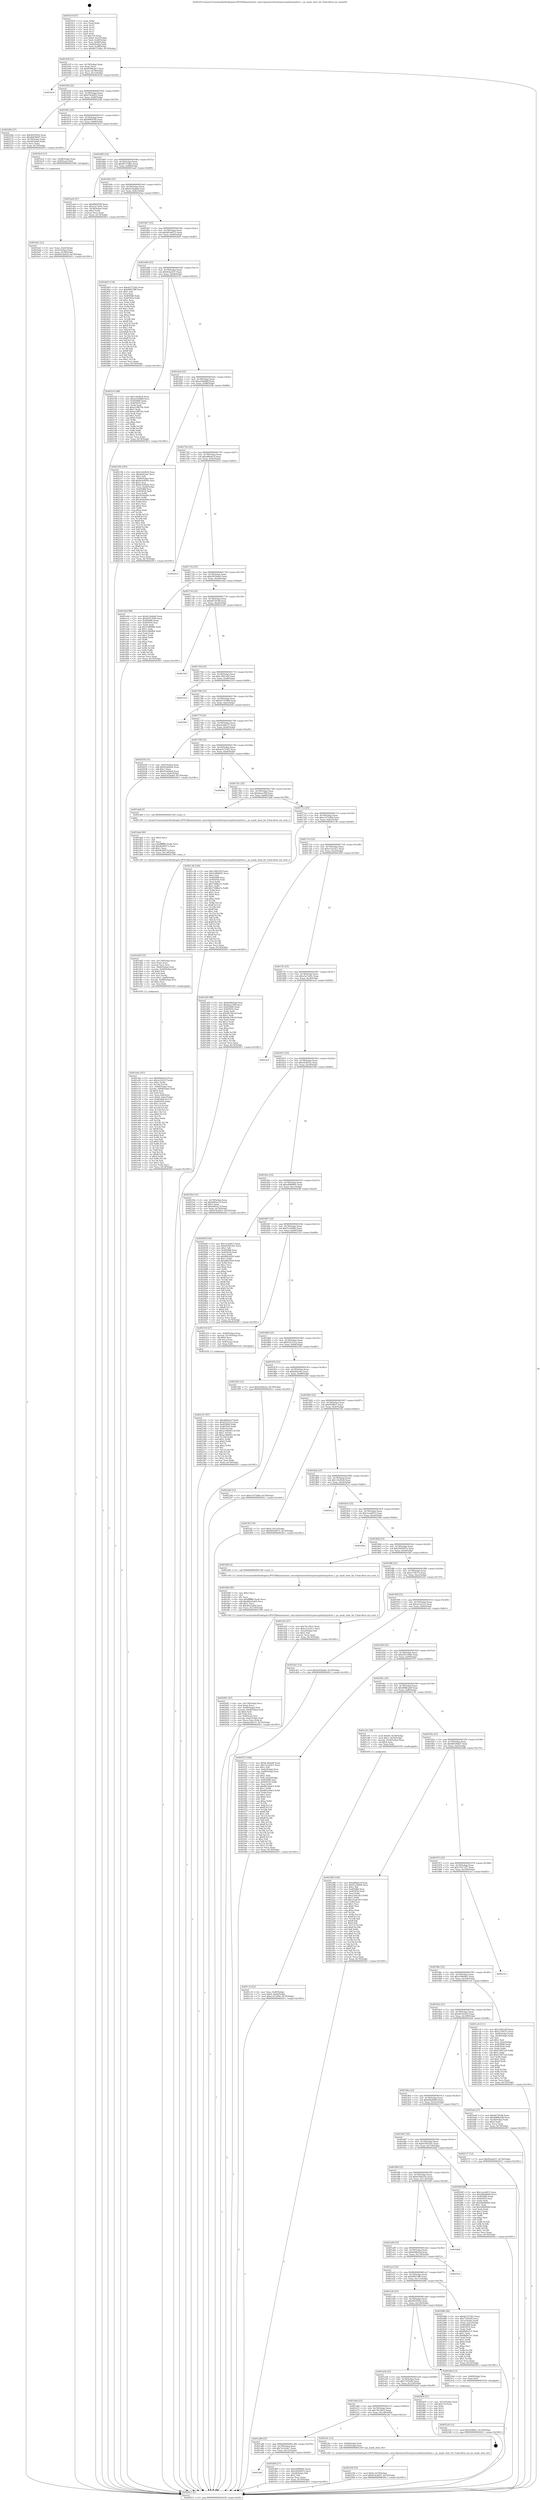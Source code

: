 digraph "0x401610" {
  label = "0x401610 (/mnt/c/Users/mathe/Desktop/tcc/POCII/binaries/extr_emscriptentestsfreetypesrcpshinterpshrec.c_ps_mask_clear_bit_Final-ollvm.out::main(0))"
  labelloc = "t"
  node[shape=record]

  Entry [label="",width=0.3,height=0.3,shape=circle,fillcolor=black,style=filled]
  "0x40163f" [label="{
     0x40163f [23]\l
     | [instrs]\l
     &nbsp;&nbsp;0x40163f \<+3\>: mov -0x74(%rbp),%eax\l
     &nbsp;&nbsp;0x401642 \<+2\>: mov %eax,%ecx\l
     &nbsp;&nbsp;0x401644 \<+6\>: sub $0x8394ede7,%ecx\l
     &nbsp;&nbsp;0x40164a \<+3\>: mov %eax,-0x78(%rbp)\l
     &nbsp;&nbsp;0x40164d \<+3\>: mov %ecx,-0x7c(%rbp)\l
     &nbsp;&nbsp;0x401650 \<+6\>: je 0000000000401b54 \<main+0x544\>\l
  }"]
  "0x401b54" [label="{
     0x401b54\l
  }", style=dashed]
  "0x401656" [label="{
     0x401656 [22]\l
     | [instrs]\l
     &nbsp;&nbsp;0x401656 \<+5\>: jmp 000000000040165b \<main+0x4b\>\l
     &nbsp;&nbsp;0x40165b \<+3\>: mov -0x78(%rbp),%eax\l
     &nbsp;&nbsp;0x40165e \<+5\>: sub $0x874c8d55,%eax\l
     &nbsp;&nbsp;0x401663 \<+3\>: mov %eax,-0x80(%rbp)\l
     &nbsp;&nbsp;0x401666 \<+6\>: je 000000000040226b \<main+0xc5b\>\l
  }"]
  Exit [label="",width=0.3,height=0.3,shape=circle,fillcolor=black,style=filled,peripheries=2]
  "0x40226b" [label="{
     0x40226b [27]\l
     | [instrs]\l
     &nbsp;&nbsp;0x40226b \<+5\>: mov $0x6925f5b2,%eax\l
     &nbsp;&nbsp;0x402270 \<+5\>: mov $0x4b639dd7,%ecx\l
     &nbsp;&nbsp;0x402275 \<+3\>: mov -0x70(%rbp),%edx\l
     &nbsp;&nbsp;0x402278 \<+3\>: cmp -0x54(%rbp),%edx\l
     &nbsp;&nbsp;0x40227b \<+3\>: cmovl %ecx,%eax\l
     &nbsp;&nbsp;0x40227e \<+3\>: mov %eax,-0x74(%rbp)\l
     &nbsp;&nbsp;0x402281 \<+5\>: jmp 0000000000402611 \<main+0x1001\>\l
  }"]
  "0x40166c" [label="{
     0x40166c [25]\l
     | [instrs]\l
     &nbsp;&nbsp;0x40166c \<+5\>: jmp 0000000000401671 \<main+0x61\>\l
     &nbsp;&nbsp;0x401671 \<+3\>: mov -0x78(%rbp),%eax\l
     &nbsp;&nbsp;0x401674 \<+5\>: sub $0x8985f5f9,%eax\l
     &nbsp;&nbsp;0x401679 \<+6\>: mov %eax,-0x84(%rbp)\l
     &nbsp;&nbsp;0x40167f \<+6\>: je 0000000000401bc4 \<main+0x5b4\>\l
  }"]
  "0x4023c9" [label="{
     0x4023c9 [12]\l
     | [instrs]\l
     &nbsp;&nbsp;0x4023c9 \<+7\>: movl $0x95df6e1,-0x74(%rbp)\l
     &nbsp;&nbsp;0x4023d0 \<+5\>: jmp 0000000000402611 \<main+0x1001\>\l
  }"]
  "0x401bc4" [label="{
     0x401bc4 [13]\l
     | [instrs]\l
     &nbsp;&nbsp;0x401bc4 \<+4\>: mov -0x48(%rbp),%rax\l
     &nbsp;&nbsp;0x401bc8 \<+4\>: mov 0x8(%rax),%rdi\l
     &nbsp;&nbsp;0x401bcc \<+5\>: call 0000000000401060 \<atoi@plt\>\l
     | [calls]\l
     &nbsp;&nbsp;0x401060 \{1\} (unknown)\l
  }"]
  "0x401685" [label="{
     0x401685 [25]\l
     | [instrs]\l
     &nbsp;&nbsp;0x401685 \<+5\>: jmp 000000000040168a \<main+0x7a\>\l
     &nbsp;&nbsp;0x40168a \<+3\>: mov -0x78(%rbp),%eax\l
     &nbsp;&nbsp;0x40168d \<+5\>: sub $0x8b715dbc,%eax\l
     &nbsp;&nbsp;0x401692 \<+6\>: mov %eax,-0x88(%rbp)\l
     &nbsp;&nbsp;0x401698 \<+6\>: je 0000000000401aa9 \<main+0x499\>\l
  }"]
  "0x402331" [label="{
     0x402331 [97]\l
     | [instrs]\l
     &nbsp;&nbsp;0x402331 \<+5\>: mov $0xa88a4ccf,%edx\l
     &nbsp;&nbsp;0x402336 \<+5\>: mov $0xf522321a,%esi\l
     &nbsp;&nbsp;0x40233b \<+8\>: mov 0x405068,%r8d\l
     &nbsp;&nbsp;0x402343 \<+8\>: mov 0x405054,%r9d\l
     &nbsp;&nbsp;0x40234b \<+3\>: mov %r8d,%r10d\l
     &nbsp;&nbsp;0x40234e \<+7\>: sub $0xac366043,%r10d\l
     &nbsp;&nbsp;0x402355 \<+4\>: sub $0x1,%r10d\l
     &nbsp;&nbsp;0x402359 \<+7\>: add $0xac366043,%r10d\l
     &nbsp;&nbsp;0x402360 \<+4\>: imul %r10d,%r8d\l
     &nbsp;&nbsp;0x402364 \<+4\>: and $0x1,%r8d\l
     &nbsp;&nbsp;0x402368 \<+4\>: cmp $0x0,%r8d\l
     &nbsp;&nbsp;0x40236c \<+4\>: sete %r11b\l
     &nbsp;&nbsp;0x402370 \<+4\>: cmp $0xa,%r9d\l
     &nbsp;&nbsp;0x402374 \<+3\>: setl %bl\l
     &nbsp;&nbsp;0x402377 \<+3\>: mov %r11b,%r14b\l
     &nbsp;&nbsp;0x40237a \<+3\>: and %bl,%r14b\l
     &nbsp;&nbsp;0x40237d \<+3\>: xor %bl,%r11b\l
     &nbsp;&nbsp;0x402380 \<+3\>: or %r11b,%r14b\l
     &nbsp;&nbsp;0x402383 \<+4\>: test $0x1,%r14b\l
     &nbsp;&nbsp;0x402387 \<+3\>: cmovne %esi,%edx\l
     &nbsp;&nbsp;0x40238a \<+3\>: mov %edx,-0x74(%rbp)\l
     &nbsp;&nbsp;0x40238d \<+5\>: jmp 0000000000402611 \<main+0x1001\>\l
  }"]
  "0x401aa9" [label="{
     0x401aa9 [27]\l
     | [instrs]\l
     &nbsp;&nbsp;0x401aa9 \<+5\>: mov $0x8985f5f9,%eax\l
     &nbsp;&nbsp;0x401aae \<+5\>: mov $0xe5a72e81,%ecx\l
     &nbsp;&nbsp;0x401ab3 \<+3\>: mov -0x38(%rbp),%edx\l
     &nbsp;&nbsp;0x401ab6 \<+3\>: cmp $0x2,%edx\l
     &nbsp;&nbsp;0x401ab9 \<+3\>: cmovne %ecx,%eax\l
     &nbsp;&nbsp;0x401abc \<+3\>: mov %eax,-0x74(%rbp)\l
     &nbsp;&nbsp;0x401abf \<+5\>: jmp 0000000000402611 \<main+0x1001\>\l
  }"]
  "0x40169e" [label="{
     0x40169e [25]\l
     | [instrs]\l
     &nbsp;&nbsp;0x40169e \<+5\>: jmp 00000000004016a3 \<main+0x93\>\l
     &nbsp;&nbsp;0x4016a3 \<+3\>: mov -0x78(%rbp),%eax\l
     &nbsp;&nbsp;0x4016a6 \<+5\>: sub $0x8c34abdd,%eax\l
     &nbsp;&nbsp;0x4016ab \<+6\>: mov %eax,-0x8c(%rbp)\l
     &nbsp;&nbsp;0x4016b1 \<+6\>: je 00000000004025aa \<main+0xf9a\>\l
  }"]
  "0x402611" [label="{
     0x402611 [5]\l
     | [instrs]\l
     &nbsp;&nbsp;0x402611 \<+5\>: jmp 000000000040163f \<main+0x2f\>\l
  }"]
  "0x401610" [label="{
     0x401610 [47]\l
     | [instrs]\l
     &nbsp;&nbsp;0x401610 \<+1\>: push %rbp\l
     &nbsp;&nbsp;0x401611 \<+3\>: mov %rsp,%rbp\l
     &nbsp;&nbsp;0x401614 \<+2\>: push %r15\l
     &nbsp;&nbsp;0x401616 \<+2\>: push %r14\l
     &nbsp;&nbsp;0x401618 \<+2\>: push %r13\l
     &nbsp;&nbsp;0x40161a \<+2\>: push %r12\l
     &nbsp;&nbsp;0x40161c \<+1\>: push %rbx\l
     &nbsp;&nbsp;0x40161d \<+7\>: sub $0x118,%rsp\l
     &nbsp;&nbsp;0x401624 \<+7\>: movl $0x0,-0x3c(%rbp)\l
     &nbsp;&nbsp;0x40162b \<+3\>: mov %edi,-0x40(%rbp)\l
     &nbsp;&nbsp;0x40162e \<+4\>: mov %rsi,-0x48(%rbp)\l
     &nbsp;&nbsp;0x401632 \<+3\>: mov -0x40(%rbp),%edi\l
     &nbsp;&nbsp;0x401635 \<+3\>: mov %edi,-0x38(%rbp)\l
     &nbsp;&nbsp;0x401638 \<+7\>: movl $0x8b715dbc,-0x74(%rbp)\l
  }"]
  "0x401bd1" [label="{
     0x401bd1 [21]\l
     | [instrs]\l
     &nbsp;&nbsp;0x401bd1 \<+3\>: mov %eax,-0x4c(%rbp)\l
     &nbsp;&nbsp;0x401bd4 \<+3\>: mov -0x4c(%rbp),%eax\l
     &nbsp;&nbsp;0x401bd7 \<+3\>: mov %eax,-0x34(%rbp)\l
     &nbsp;&nbsp;0x401bda \<+7\>: movl $0x6014e83d,-0x74(%rbp)\l
     &nbsp;&nbsp;0x401be1 \<+5\>: jmp 0000000000402611 \<main+0x1001\>\l
  }"]
  "0x402258" [label="{
     0x402258 [19]\l
     | [instrs]\l
     &nbsp;&nbsp;0x402258 \<+7\>: movl $0x0,-0x70(%rbp)\l
     &nbsp;&nbsp;0x40225f \<+7\>: movl $0x874c8d55,-0x74(%rbp)\l
     &nbsp;&nbsp;0x402266 \<+5\>: jmp 0000000000402611 \<main+0x1001\>\l
  }"]
  "0x4025aa" [label="{
     0x4025aa\l
  }", style=dashed]
  "0x4016b7" [label="{
     0x4016b7 [25]\l
     | [instrs]\l
     &nbsp;&nbsp;0x4016b7 \<+5\>: jmp 00000000004016bc \<main+0xac\>\l
     &nbsp;&nbsp;0x4016bc \<+3\>: mov -0x78(%rbp),%eax\l
     &nbsp;&nbsp;0x4016bf \<+5\>: sub $0x995a6072,%eax\l
     &nbsp;&nbsp;0x4016c4 \<+6\>: mov %eax,-0x90(%rbp)\l
     &nbsp;&nbsp;0x4016ca \<+6\>: je 0000000000402405 \<main+0xdf5\>\l
  }"]
  "0x402001" [label="{
     0x402001 [47]\l
     | [instrs]\l
     &nbsp;&nbsp;0x402001 \<+6\>: mov -0x134(%rbp),%ecx\l
     &nbsp;&nbsp;0x402007 \<+3\>: imul %eax,%ecx\l
     &nbsp;&nbsp;0x40200a \<+4\>: mov -0x60(%rbp),%rsi\l
     &nbsp;&nbsp;0x40200e \<+4\>: movslq -0x64(%rbp),%rdi\l
     &nbsp;&nbsp;0x402012 \<+4\>: shl $0x4,%rdi\l
     &nbsp;&nbsp;0x402016 \<+3\>: add %rdi,%rsi\l
     &nbsp;&nbsp;0x402019 \<+4\>: mov 0x8(%rsi),%rsi\l
     &nbsp;&nbsp;0x40201d \<+4\>: movslq -0x6c(%rbp),%rdi\l
     &nbsp;&nbsp;0x402021 \<+3\>: mov %ecx,(%rsi,%rdi,4)\l
     &nbsp;&nbsp;0x402024 \<+7\>: movl $0xda3d9c37,-0x74(%rbp)\l
     &nbsp;&nbsp;0x40202b \<+5\>: jmp 0000000000402611 \<main+0x1001\>\l
  }"]
  "0x402405" [label="{
     0x402405 [134]\l
     | [instrs]\l
     &nbsp;&nbsp;0x402405 \<+5\>: mov $0xde572542,%eax\l
     &nbsp;&nbsp;0x40240a \<+5\>: mov $0x69051ff6,%ecx\l
     &nbsp;&nbsp;0x40240f \<+2\>: mov $0x1,%dl\l
     &nbsp;&nbsp;0x402411 \<+2\>: xor %esi,%esi\l
     &nbsp;&nbsp;0x402413 \<+7\>: mov 0x405068,%edi\l
     &nbsp;&nbsp;0x40241a \<+8\>: mov 0x405054,%r8d\l
     &nbsp;&nbsp;0x402422 \<+3\>: sub $0x1,%esi\l
     &nbsp;&nbsp;0x402425 \<+3\>: mov %edi,%r9d\l
     &nbsp;&nbsp;0x402428 \<+3\>: add %esi,%r9d\l
     &nbsp;&nbsp;0x40242b \<+4\>: imul %r9d,%edi\l
     &nbsp;&nbsp;0x40242f \<+3\>: and $0x1,%edi\l
     &nbsp;&nbsp;0x402432 \<+3\>: cmp $0x0,%edi\l
     &nbsp;&nbsp;0x402435 \<+4\>: sete %r10b\l
     &nbsp;&nbsp;0x402439 \<+4\>: cmp $0xa,%r8d\l
     &nbsp;&nbsp;0x40243d \<+4\>: setl %r11b\l
     &nbsp;&nbsp;0x402441 \<+3\>: mov %r10b,%bl\l
     &nbsp;&nbsp;0x402444 \<+3\>: xor $0xff,%bl\l
     &nbsp;&nbsp;0x402447 \<+3\>: mov %r11b,%r14b\l
     &nbsp;&nbsp;0x40244a \<+4\>: xor $0xff,%r14b\l
     &nbsp;&nbsp;0x40244e \<+3\>: xor $0x1,%dl\l
     &nbsp;&nbsp;0x402451 \<+3\>: mov %bl,%r15b\l
     &nbsp;&nbsp;0x402454 \<+4\>: and $0xff,%r15b\l
     &nbsp;&nbsp;0x402458 \<+3\>: and %dl,%r10b\l
     &nbsp;&nbsp;0x40245b \<+3\>: mov %r14b,%r12b\l
     &nbsp;&nbsp;0x40245e \<+4\>: and $0xff,%r12b\l
     &nbsp;&nbsp;0x402462 \<+3\>: and %dl,%r11b\l
     &nbsp;&nbsp;0x402465 \<+3\>: or %r10b,%r15b\l
     &nbsp;&nbsp;0x402468 \<+3\>: or %r11b,%r12b\l
     &nbsp;&nbsp;0x40246b \<+3\>: xor %r12b,%r15b\l
     &nbsp;&nbsp;0x40246e \<+3\>: or %r14b,%bl\l
     &nbsp;&nbsp;0x402471 \<+3\>: xor $0xff,%bl\l
     &nbsp;&nbsp;0x402474 \<+3\>: or $0x1,%dl\l
     &nbsp;&nbsp;0x402477 \<+2\>: and %dl,%bl\l
     &nbsp;&nbsp;0x402479 \<+3\>: or %bl,%r15b\l
     &nbsp;&nbsp;0x40247c \<+4\>: test $0x1,%r15b\l
     &nbsp;&nbsp;0x402480 \<+3\>: cmovne %ecx,%eax\l
     &nbsp;&nbsp;0x402483 \<+3\>: mov %eax,-0x74(%rbp)\l
     &nbsp;&nbsp;0x402486 \<+5\>: jmp 0000000000402611 \<main+0x1001\>\l
  }"]
  "0x4016d0" [label="{
     0x4016d0 [25]\l
     | [instrs]\l
     &nbsp;&nbsp;0x4016d0 \<+5\>: jmp 00000000004016d5 \<main+0xc5\>\l
     &nbsp;&nbsp;0x4016d5 \<+3\>: mov -0x78(%rbp),%eax\l
     &nbsp;&nbsp;0x4016d8 \<+5\>: sub $0x9cfae437,%eax\l
     &nbsp;&nbsp;0x4016dd \<+6\>: mov %eax,-0x94(%rbp)\l
     &nbsp;&nbsp;0x4016e3 \<+6\>: je 0000000000402143 \<main+0xb33\>\l
  }"]
  "0x401fd9" [label="{
     0x401fd9 [40]\l
     | [instrs]\l
     &nbsp;&nbsp;0x401fd9 \<+5\>: mov $0x2,%ecx\l
     &nbsp;&nbsp;0x401fde \<+1\>: cltd\l
     &nbsp;&nbsp;0x401fdf \<+2\>: idiv %ecx\l
     &nbsp;&nbsp;0x401fe1 \<+6\>: imul $0xfffffffe,%edx,%ecx\l
     &nbsp;&nbsp;0x401fe7 \<+6\>: add $0x40a22ab9,%ecx\l
     &nbsp;&nbsp;0x401fed \<+3\>: add $0x1,%ecx\l
     &nbsp;&nbsp;0x401ff0 \<+6\>: sub $0x40a22ab9,%ecx\l
     &nbsp;&nbsp;0x401ff6 \<+6\>: mov %ecx,-0x134(%rbp)\l
     &nbsp;&nbsp;0x401ffc \<+5\>: call 0000000000401160 \<next_i\>\l
     | [calls]\l
     &nbsp;&nbsp;0x401160 \{1\} (/mnt/c/Users/mathe/Desktop/tcc/POCII/binaries/extr_emscriptentestsfreetypesrcpshinterpshrec.c_ps_mask_clear_bit_Final-ollvm.out::next_i)\l
  }"]
  "0x402143" [label="{
     0x402143 [88]\l
     | [instrs]\l
     &nbsp;&nbsp;0x402143 \<+5\>: mov $0x1c6cf6c8,%eax\l
     &nbsp;&nbsp;0x402148 \<+5\>: mov $0xa520dd6f,%ecx\l
     &nbsp;&nbsp;0x40214d \<+7\>: mov 0x405068,%edx\l
     &nbsp;&nbsp;0x402154 \<+7\>: mov 0x405054,%esi\l
     &nbsp;&nbsp;0x40215b \<+2\>: mov %edx,%edi\l
     &nbsp;&nbsp;0x40215d \<+6\>: sub $0xa238670a,%edi\l
     &nbsp;&nbsp;0x402163 \<+3\>: sub $0x1,%edi\l
     &nbsp;&nbsp;0x402166 \<+6\>: add $0xa238670a,%edi\l
     &nbsp;&nbsp;0x40216c \<+3\>: imul %edi,%edx\l
     &nbsp;&nbsp;0x40216f \<+3\>: and $0x1,%edx\l
     &nbsp;&nbsp;0x402172 \<+3\>: cmp $0x0,%edx\l
     &nbsp;&nbsp;0x402175 \<+4\>: sete %r8b\l
     &nbsp;&nbsp;0x402179 \<+3\>: cmp $0xa,%esi\l
     &nbsp;&nbsp;0x40217c \<+4\>: setl %r9b\l
     &nbsp;&nbsp;0x402180 \<+3\>: mov %r8b,%r10b\l
     &nbsp;&nbsp;0x402183 \<+3\>: and %r9b,%r10b\l
     &nbsp;&nbsp;0x402186 \<+3\>: xor %r9b,%r8b\l
     &nbsp;&nbsp;0x402189 \<+3\>: or %r8b,%r10b\l
     &nbsp;&nbsp;0x40218c \<+4\>: test $0x1,%r10b\l
     &nbsp;&nbsp;0x402190 \<+3\>: cmovne %ecx,%eax\l
     &nbsp;&nbsp;0x402193 \<+3\>: mov %eax,-0x74(%rbp)\l
     &nbsp;&nbsp;0x402196 \<+5\>: jmp 0000000000402611 \<main+0x1001\>\l
  }"]
  "0x4016e9" [label="{
     0x4016e9 [25]\l
     | [instrs]\l
     &nbsp;&nbsp;0x4016e9 \<+5\>: jmp 00000000004016ee \<main+0xde\>\l
     &nbsp;&nbsp;0x4016ee \<+3\>: mov -0x78(%rbp),%eax\l
     &nbsp;&nbsp;0x4016f1 \<+5\>: sub $0xa520dd6f,%eax\l
     &nbsp;&nbsp;0x4016f6 \<+6\>: mov %eax,-0x98(%rbp)\l
     &nbsp;&nbsp;0x4016fc \<+6\>: je 000000000040219b \<main+0xb8b\>\l
  }"]
  "0x401a9f" [label="{
     0x401a9f\l
  }", style=dashed]
  "0x40219b" [label="{
     0x40219b [165]\l
     | [instrs]\l
     &nbsp;&nbsp;0x40219b \<+5\>: mov $0x1c6cf6c8,%eax\l
     &nbsp;&nbsp;0x4021a0 \<+5\>: mov $0xfdaf1a4c,%ecx\l
     &nbsp;&nbsp;0x4021a5 \<+2\>: mov $0x1,%dl\l
     &nbsp;&nbsp;0x4021a7 \<+3\>: mov -0x64(%rbp),%esi\l
     &nbsp;&nbsp;0x4021aa \<+6\>: add $0x8e5e950e,%esi\l
     &nbsp;&nbsp;0x4021b0 \<+3\>: add $0x1,%esi\l
     &nbsp;&nbsp;0x4021b3 \<+6\>: sub $0x8e5e950e,%esi\l
     &nbsp;&nbsp;0x4021b9 \<+3\>: mov %esi,-0x64(%rbp)\l
     &nbsp;&nbsp;0x4021bc \<+7\>: mov 0x405068,%esi\l
     &nbsp;&nbsp;0x4021c3 \<+7\>: mov 0x405054,%edi\l
     &nbsp;&nbsp;0x4021ca \<+3\>: mov %esi,%r8d\l
     &nbsp;&nbsp;0x4021cd \<+7\>: add $0x583da04e,%r8d\l
     &nbsp;&nbsp;0x4021d4 \<+4\>: sub $0x1,%r8d\l
     &nbsp;&nbsp;0x4021d8 \<+7\>: sub $0x583da04e,%r8d\l
     &nbsp;&nbsp;0x4021df \<+4\>: imul %r8d,%esi\l
     &nbsp;&nbsp;0x4021e3 \<+3\>: and $0x1,%esi\l
     &nbsp;&nbsp;0x4021e6 \<+3\>: cmp $0x0,%esi\l
     &nbsp;&nbsp;0x4021e9 \<+4\>: sete %r9b\l
     &nbsp;&nbsp;0x4021ed \<+3\>: cmp $0xa,%edi\l
     &nbsp;&nbsp;0x4021f0 \<+4\>: setl %r10b\l
     &nbsp;&nbsp;0x4021f4 \<+3\>: mov %r9b,%r11b\l
     &nbsp;&nbsp;0x4021f7 \<+4\>: xor $0xff,%r11b\l
     &nbsp;&nbsp;0x4021fb \<+3\>: mov %r10b,%bl\l
     &nbsp;&nbsp;0x4021fe \<+3\>: xor $0xff,%bl\l
     &nbsp;&nbsp;0x402201 \<+3\>: xor $0x1,%dl\l
     &nbsp;&nbsp;0x402204 \<+3\>: mov %r11b,%r14b\l
     &nbsp;&nbsp;0x402207 \<+4\>: and $0xff,%r14b\l
     &nbsp;&nbsp;0x40220b \<+3\>: and %dl,%r9b\l
     &nbsp;&nbsp;0x40220e \<+3\>: mov %bl,%r15b\l
     &nbsp;&nbsp;0x402211 \<+4\>: and $0xff,%r15b\l
     &nbsp;&nbsp;0x402215 \<+3\>: and %dl,%r10b\l
     &nbsp;&nbsp;0x402218 \<+3\>: or %r9b,%r14b\l
     &nbsp;&nbsp;0x40221b \<+3\>: or %r10b,%r15b\l
     &nbsp;&nbsp;0x40221e \<+3\>: xor %r15b,%r14b\l
     &nbsp;&nbsp;0x402221 \<+3\>: or %bl,%r11b\l
     &nbsp;&nbsp;0x402224 \<+4\>: xor $0xff,%r11b\l
     &nbsp;&nbsp;0x402228 \<+3\>: or $0x1,%dl\l
     &nbsp;&nbsp;0x40222b \<+3\>: and %dl,%r11b\l
     &nbsp;&nbsp;0x40222e \<+3\>: or %r11b,%r14b\l
     &nbsp;&nbsp;0x402231 \<+4\>: test $0x1,%r14b\l
     &nbsp;&nbsp;0x402235 \<+3\>: cmovne %ecx,%eax\l
     &nbsp;&nbsp;0x402238 \<+3\>: mov %eax,-0x74(%rbp)\l
     &nbsp;&nbsp;0x40223b \<+5\>: jmp 0000000000402611 \<main+0x1001\>\l
  }"]
  "0x401702" [label="{
     0x401702 [25]\l
     | [instrs]\l
     &nbsp;&nbsp;0x401702 \<+5\>: jmp 0000000000401707 \<main+0xf7\>\l
     &nbsp;&nbsp;0x401707 \<+3\>: mov -0x78(%rbp),%eax\l
     &nbsp;&nbsp;0x40170a \<+5\>: sub $0xa88a4ccf,%eax\l
     &nbsp;&nbsp;0x40170f \<+6\>: mov %eax,-0x9c(%rbp)\l
     &nbsp;&nbsp;0x401715 \<+6\>: je 00000000004025e3 \<main+0xfd3\>\l
  }"]
  "0x401fb9" [label="{
     0x401fb9 [27]\l
     | [instrs]\l
     &nbsp;&nbsp;0x401fb9 \<+5\>: mov $0xed98960c,%eax\l
     &nbsp;&nbsp;0x401fbe \<+5\>: mov $0x29d5697e,%ecx\l
     &nbsp;&nbsp;0x401fc3 \<+3\>: mov -0x2d(%rbp),%dl\l
     &nbsp;&nbsp;0x401fc6 \<+3\>: test $0x1,%dl\l
     &nbsp;&nbsp;0x401fc9 \<+3\>: cmovne %ecx,%eax\l
     &nbsp;&nbsp;0x401fcc \<+3\>: mov %eax,-0x74(%rbp)\l
     &nbsp;&nbsp;0x401fcf \<+5\>: jmp 0000000000402611 \<main+0x1001\>\l
  }"]
  "0x4025e3" [label="{
     0x4025e3\l
  }", style=dashed]
  "0x40171b" [label="{
     0x40171b [25]\l
     | [instrs]\l
     &nbsp;&nbsp;0x40171b \<+5\>: jmp 0000000000401720 \<main+0x110\>\l
     &nbsp;&nbsp;0x401720 \<+3\>: mov -0x78(%rbp),%eax\l
     &nbsp;&nbsp;0x401723 \<+5\>: sub $0xb503bab0,%eax\l
     &nbsp;&nbsp;0x401728 \<+6\>: mov %eax,-0xa0(%rbp)\l
     &nbsp;&nbsp;0x40172e \<+6\>: je 0000000000401ebd \<main+0x8ad\>\l
  }"]
  "0x401a86" [label="{
     0x401a86 [25]\l
     | [instrs]\l
     &nbsp;&nbsp;0x401a86 \<+5\>: jmp 0000000000401a8b \<main+0x47b\>\l
     &nbsp;&nbsp;0x401a8b \<+3\>: mov -0x78(%rbp),%eax\l
     &nbsp;&nbsp;0x401a8e \<+5\>: sub $0x7a23e4a7,%eax\l
     &nbsp;&nbsp;0x401a93 \<+6\>: mov %eax,-0x12c(%rbp)\l
     &nbsp;&nbsp;0x401a99 \<+6\>: je 0000000000401fb9 \<main+0x9a9\>\l
  }"]
  "0x401ebd" [label="{
     0x401ebd [88]\l
     | [instrs]\l
     &nbsp;&nbsp;0x401ebd \<+5\>: mov $0x8c34abdd,%eax\l
     &nbsp;&nbsp;0x401ec2 \<+5\>: mov $0x4201204b,%ecx\l
     &nbsp;&nbsp;0x401ec7 \<+7\>: mov 0x405068,%edx\l
     &nbsp;&nbsp;0x401ece \<+7\>: mov 0x405054,%esi\l
     &nbsp;&nbsp;0x401ed5 \<+2\>: mov %edx,%edi\l
     &nbsp;&nbsp;0x401ed7 \<+6\>: sub $0x5c966fbb,%edi\l
     &nbsp;&nbsp;0x401edd \<+3\>: sub $0x1,%edi\l
     &nbsp;&nbsp;0x401ee0 \<+6\>: add $0x5c966fbb,%edi\l
     &nbsp;&nbsp;0x401ee6 \<+3\>: imul %edi,%edx\l
     &nbsp;&nbsp;0x401ee9 \<+3\>: and $0x1,%edx\l
     &nbsp;&nbsp;0x401eec \<+3\>: cmp $0x0,%edx\l
     &nbsp;&nbsp;0x401eef \<+4\>: sete %r8b\l
     &nbsp;&nbsp;0x401ef3 \<+3\>: cmp $0xa,%esi\l
     &nbsp;&nbsp;0x401ef6 \<+4\>: setl %r9b\l
     &nbsp;&nbsp;0x401efa \<+3\>: mov %r8b,%r10b\l
     &nbsp;&nbsp;0x401efd \<+3\>: and %r9b,%r10b\l
     &nbsp;&nbsp;0x401f00 \<+3\>: xor %r9b,%r8b\l
     &nbsp;&nbsp;0x401f03 \<+3\>: or %r8b,%r10b\l
     &nbsp;&nbsp;0x401f06 \<+4\>: test $0x1,%r10b\l
     &nbsp;&nbsp;0x401f0a \<+3\>: cmovne %ecx,%eax\l
     &nbsp;&nbsp;0x401f0d \<+3\>: mov %eax,-0x74(%rbp)\l
     &nbsp;&nbsp;0x401f10 \<+5\>: jmp 0000000000402611 \<main+0x1001\>\l
  }"]
  "0x401734" [label="{
     0x401734 [25]\l
     | [instrs]\l
     &nbsp;&nbsp;0x401734 \<+5\>: jmp 0000000000401739 \<main+0x129\>\l
     &nbsp;&nbsp;0x401739 \<+3\>: mov -0x78(%rbp),%eax\l
     &nbsp;&nbsp;0x40173c \<+5\>: sub $0xb872bcf8,%eax\l
     &nbsp;&nbsp;0x401741 \<+6\>: mov %eax,-0xa4(%rbp)\l
     &nbsp;&nbsp;0x401747 \<+6\>: je 00000000004023d5 \<main+0xdc5\>\l
  }"]
  "0x40224c" [label="{
     0x40224c [12]\l
     | [instrs]\l
     &nbsp;&nbsp;0x40224c \<+4\>: mov -0x60(%rbp),%rdi\l
     &nbsp;&nbsp;0x402250 \<+3\>: mov -0x50(%rbp),%esi\l
     &nbsp;&nbsp;0x402253 \<+5\>: call 0000000000401240 \<ps_mask_clear_bit\>\l
     | [calls]\l
     &nbsp;&nbsp;0x401240 \{1\} (/mnt/c/Users/mathe/Desktop/tcc/POCII/binaries/extr_emscriptentestsfreetypesrcpshinterpshrec.c_ps_mask_clear_bit_Final-ollvm.out::ps_mask_clear_bit)\l
  }"]
  "0x4023d5" [label="{
     0x4023d5\l
  }", style=dashed]
  "0x40174d" [label="{
     0x40174d [25]\l
     | [instrs]\l
     &nbsp;&nbsp;0x40174d \<+5\>: jmp 0000000000401752 \<main+0x142\>\l
     &nbsp;&nbsp;0x401752 \<+3\>: mov -0x78(%rbp),%eax\l
     &nbsp;&nbsp;0x401755 \<+5\>: sub $0xc3841d2f,%eax\l
     &nbsp;&nbsp;0x40175a \<+6\>: mov %eax,-0xa8(%rbp)\l
     &nbsp;&nbsp;0x401760 \<+6\>: je 0000000000402516 \<main+0xf06\>\l
  }"]
  "0x401a6d" [label="{
     0x401a6d [25]\l
     | [instrs]\l
     &nbsp;&nbsp;0x401a6d \<+5\>: jmp 0000000000401a72 \<main+0x462\>\l
     &nbsp;&nbsp;0x401a72 \<+3\>: mov -0x78(%rbp),%eax\l
     &nbsp;&nbsp;0x401a75 \<+5\>: sub $0x76c1f615,%eax\l
     &nbsp;&nbsp;0x401a7a \<+6\>: mov %eax,-0x128(%rbp)\l
     &nbsp;&nbsp;0x401a80 \<+6\>: je 000000000040224c \<main+0xc3c\>\l
  }"]
  "0x402516" [label="{
     0x402516\l
  }", style=dashed]
  "0x401766" [label="{
     0x401766 [25]\l
     | [instrs]\l
     &nbsp;&nbsp;0x401766 \<+5\>: jmp 000000000040176b \<main+0x15b\>\l
     &nbsp;&nbsp;0x40176b \<+3\>: mov -0x78(%rbp),%eax\l
     &nbsp;&nbsp;0x40176e \<+5\>: sub $0xd2723d68,%eax\l
     &nbsp;&nbsp;0x401773 \<+6\>: mov %eax,-0xac(%rbp)\l
     &nbsp;&nbsp;0x401779 \<+6\>: je 00000000004024fe \<main+0xeee\>\l
  }"]
  "0x4024e9" [label="{
     0x4024e9 [21]\l
     | [instrs]\l
     &nbsp;&nbsp;0x4024e9 \<+3\>: mov -0x2c(%rbp),%eax\l
     &nbsp;&nbsp;0x4024ec \<+7\>: add $0x118,%rsp\l
     &nbsp;&nbsp;0x4024f3 \<+1\>: pop %rbx\l
     &nbsp;&nbsp;0x4024f4 \<+2\>: pop %r12\l
     &nbsp;&nbsp;0x4024f6 \<+2\>: pop %r13\l
     &nbsp;&nbsp;0x4024f8 \<+2\>: pop %r14\l
     &nbsp;&nbsp;0x4024fa \<+2\>: pop %r15\l
     &nbsp;&nbsp;0x4024fc \<+1\>: pop %rbp\l
     &nbsp;&nbsp;0x4024fd \<+1\>: ret\l
  }"]
  "0x4024fe" [label="{
     0x4024fe\l
  }", style=dashed]
  "0x40177f" [label="{
     0x40177f [25]\l
     | [instrs]\l
     &nbsp;&nbsp;0x40177f \<+5\>: jmp 0000000000401784 \<main+0x174\>\l
     &nbsp;&nbsp;0x401784 \<+3\>: mov -0x78(%rbp),%eax\l
     &nbsp;&nbsp;0x401787 \<+5\>: sub $0xda3d9c37,%eax\l
     &nbsp;&nbsp;0x40178c \<+6\>: mov %eax,-0xb0(%rbp)\l
     &nbsp;&nbsp;0x401792 \<+6\>: je 0000000000402030 \<main+0xa20\>\l
  }"]
  "0x401a54" [label="{
     0x401a54 [25]\l
     | [instrs]\l
     &nbsp;&nbsp;0x401a54 \<+5\>: jmp 0000000000401a59 \<main+0x449\>\l
     &nbsp;&nbsp;0x401a59 \<+3\>: mov -0x78(%rbp),%eax\l
     &nbsp;&nbsp;0x401a5c \<+5\>: sub $0x733f2ef0,%eax\l
     &nbsp;&nbsp;0x401a61 \<+6\>: mov %eax,-0x124(%rbp)\l
     &nbsp;&nbsp;0x401a67 \<+6\>: je 00000000004024e9 \<main+0xed9\>\l
  }"]
  "0x402030" [label="{
     0x402030 [31]\l
     | [instrs]\l
     &nbsp;&nbsp;0x402030 \<+3\>: mov -0x6c(%rbp),%eax\l
     &nbsp;&nbsp;0x402033 \<+5\>: add $0x62abfab4,%eax\l
     &nbsp;&nbsp;0x402038 \<+3\>: add $0x1,%eax\l
     &nbsp;&nbsp;0x40203b \<+5\>: sub $0x62abfab4,%eax\l
     &nbsp;&nbsp;0x402040 \<+3\>: mov %eax,-0x6c(%rbp)\l
     &nbsp;&nbsp;0x402043 \<+7\>: movl $0xb503bab0,-0x74(%rbp)\l
     &nbsp;&nbsp;0x40204a \<+5\>: jmp 0000000000402611 \<main+0x1001\>\l
  }"]
  "0x401798" [label="{
     0x401798 [25]\l
     | [instrs]\l
     &nbsp;&nbsp;0x401798 \<+5\>: jmp 000000000040179d \<main+0x18d\>\l
     &nbsp;&nbsp;0x40179d \<+3\>: mov -0x78(%rbp),%eax\l
     &nbsp;&nbsp;0x4017a0 \<+5\>: sub $0xde572542,%eax\l
     &nbsp;&nbsp;0x4017a5 \<+6\>: mov %eax,-0xb4(%rbp)\l
     &nbsp;&nbsp;0x4017ab \<+6\>: je 000000000040260a \<main+0xffa\>\l
  }"]
  "0x4023bd" [label="{
     0x4023bd [12]\l
     | [instrs]\l
     &nbsp;&nbsp;0x4023bd \<+4\>: mov -0x60(%rbp),%rax\l
     &nbsp;&nbsp;0x4023c1 \<+3\>: mov %rax,%rdi\l
     &nbsp;&nbsp;0x4023c4 \<+5\>: call 0000000000401030 \<free@plt\>\l
     | [calls]\l
     &nbsp;&nbsp;0x401030 \{1\} (unknown)\l
  }"]
  "0x40260a" [label="{
     0x40260a\l
  }", style=dashed]
  "0x4017b1" [label="{
     0x4017b1 [25]\l
     | [instrs]\l
     &nbsp;&nbsp;0x4017b1 \<+5\>: jmp 00000000004017b6 \<main+0x1a6\>\l
     &nbsp;&nbsp;0x4017b6 \<+3\>: mov -0x78(%rbp),%eax\l
     &nbsp;&nbsp;0x4017b9 \<+5\>: sub $0xdeacc90f,%eax\l
     &nbsp;&nbsp;0x4017be \<+6\>: mov %eax,-0xb8(%rbp)\l
     &nbsp;&nbsp;0x4017c4 \<+6\>: je 0000000000401da8 \<main+0x798\>\l
  }"]
  "0x401a3b" [label="{
     0x401a3b [25]\l
     | [instrs]\l
     &nbsp;&nbsp;0x401a3b \<+5\>: jmp 0000000000401a40 \<main+0x430\>\l
     &nbsp;&nbsp;0x401a40 \<+3\>: mov -0x78(%rbp),%eax\l
     &nbsp;&nbsp;0x401a43 \<+5\>: sub $0x6925f5b2,%eax\l
     &nbsp;&nbsp;0x401a48 \<+6\>: mov %eax,-0x120(%rbp)\l
     &nbsp;&nbsp;0x401a4e \<+6\>: je 00000000004023bd \<main+0xdad\>\l
  }"]
  "0x401da8" [label="{
     0x401da8 [5]\l
     | [instrs]\l
     &nbsp;&nbsp;0x401da8 \<+5\>: call 0000000000401160 \<next_i\>\l
     | [calls]\l
     &nbsp;&nbsp;0x401160 \{1\} (/mnt/c/Users/mathe/Desktop/tcc/POCII/binaries/extr_emscriptentestsfreetypesrcpshinterpshrec.c_ps_mask_clear_bit_Final-ollvm.out::next_i)\l
  }"]
  "0x4017ca" [label="{
     0x4017ca [25]\l
     | [instrs]\l
     &nbsp;&nbsp;0x4017ca \<+5\>: jmp 00000000004017cf \<main+0x1bf\>\l
     &nbsp;&nbsp;0x4017cf \<+3\>: mov -0x78(%rbp),%eax\l
     &nbsp;&nbsp;0x4017d2 \<+5\>: sub $0xe1d72d9d,%eax\l
     &nbsp;&nbsp;0x4017d7 \<+6\>: mov %eax,-0xbc(%rbp)\l
     &nbsp;&nbsp;0x4017dd \<+6\>: je 0000000000401c36 \<main+0x626\>\l
  }"]
  "0x40248b" [label="{
     0x40248b [94]\l
     | [instrs]\l
     &nbsp;&nbsp;0x40248b \<+5\>: mov $0xde572542,%eax\l
     &nbsp;&nbsp;0x402490 \<+5\>: mov $0x733f2ef0,%ecx\l
     &nbsp;&nbsp;0x402495 \<+3\>: mov -0x3c(%rbp),%edx\l
     &nbsp;&nbsp;0x402498 \<+3\>: mov %edx,-0x2c(%rbp)\l
     &nbsp;&nbsp;0x40249b \<+7\>: mov 0x405068,%edx\l
     &nbsp;&nbsp;0x4024a2 \<+7\>: mov 0x405054,%esi\l
     &nbsp;&nbsp;0x4024a9 \<+2\>: mov %edx,%edi\l
     &nbsp;&nbsp;0x4024ab \<+6\>: sub $0x8bf6a7e1,%edi\l
     &nbsp;&nbsp;0x4024b1 \<+3\>: sub $0x1,%edi\l
     &nbsp;&nbsp;0x4024b4 \<+6\>: add $0x8bf6a7e1,%edi\l
     &nbsp;&nbsp;0x4024ba \<+3\>: imul %edi,%edx\l
     &nbsp;&nbsp;0x4024bd \<+3\>: and $0x1,%edx\l
     &nbsp;&nbsp;0x4024c0 \<+3\>: cmp $0x0,%edx\l
     &nbsp;&nbsp;0x4024c3 \<+4\>: sete %r8b\l
     &nbsp;&nbsp;0x4024c7 \<+3\>: cmp $0xa,%esi\l
     &nbsp;&nbsp;0x4024ca \<+4\>: setl %r9b\l
     &nbsp;&nbsp;0x4024ce \<+3\>: mov %r8b,%r10b\l
     &nbsp;&nbsp;0x4024d1 \<+3\>: and %r9b,%r10b\l
     &nbsp;&nbsp;0x4024d4 \<+3\>: xor %r9b,%r8b\l
     &nbsp;&nbsp;0x4024d7 \<+3\>: or %r8b,%r10b\l
     &nbsp;&nbsp;0x4024da \<+4\>: test $0x1,%r10b\l
     &nbsp;&nbsp;0x4024de \<+3\>: cmovne %ecx,%eax\l
     &nbsp;&nbsp;0x4024e1 \<+3\>: mov %eax,-0x74(%rbp)\l
     &nbsp;&nbsp;0x4024e4 \<+5\>: jmp 0000000000402611 \<main+0x1001\>\l
  }"]
  "0x401c36" [label="{
     0x401c36 [144]\l
     | [instrs]\l
     &nbsp;&nbsp;0x401c36 \<+5\>: mov $0xc3841d2f,%eax\l
     &nbsp;&nbsp;0x401c3b \<+5\>: mov $0x5c99d4d1,%ecx\l
     &nbsp;&nbsp;0x401c40 \<+2\>: mov $0x1,%dl\l
     &nbsp;&nbsp;0x401c42 \<+7\>: mov 0x405068,%esi\l
     &nbsp;&nbsp;0x401c49 \<+7\>: mov 0x405054,%edi\l
     &nbsp;&nbsp;0x401c50 \<+3\>: mov %esi,%r8d\l
     &nbsp;&nbsp;0x401c53 \<+7\>: sub $0x7188ba7a,%r8d\l
     &nbsp;&nbsp;0x401c5a \<+4\>: sub $0x1,%r8d\l
     &nbsp;&nbsp;0x401c5e \<+7\>: add $0x7188ba7a,%r8d\l
     &nbsp;&nbsp;0x401c65 \<+4\>: imul %r8d,%esi\l
     &nbsp;&nbsp;0x401c69 \<+3\>: and $0x1,%esi\l
     &nbsp;&nbsp;0x401c6c \<+3\>: cmp $0x0,%esi\l
     &nbsp;&nbsp;0x401c6f \<+4\>: sete %r9b\l
     &nbsp;&nbsp;0x401c73 \<+3\>: cmp $0xa,%edi\l
     &nbsp;&nbsp;0x401c76 \<+4\>: setl %r10b\l
     &nbsp;&nbsp;0x401c7a \<+3\>: mov %r9b,%r11b\l
     &nbsp;&nbsp;0x401c7d \<+4\>: xor $0xff,%r11b\l
     &nbsp;&nbsp;0x401c81 \<+3\>: mov %r10b,%bl\l
     &nbsp;&nbsp;0x401c84 \<+3\>: xor $0xff,%bl\l
     &nbsp;&nbsp;0x401c87 \<+3\>: xor $0x1,%dl\l
     &nbsp;&nbsp;0x401c8a \<+3\>: mov %r11b,%r14b\l
     &nbsp;&nbsp;0x401c8d \<+4\>: and $0xff,%r14b\l
     &nbsp;&nbsp;0x401c91 \<+3\>: and %dl,%r9b\l
     &nbsp;&nbsp;0x401c94 \<+3\>: mov %bl,%r15b\l
     &nbsp;&nbsp;0x401c97 \<+4\>: and $0xff,%r15b\l
     &nbsp;&nbsp;0x401c9b \<+3\>: and %dl,%r10b\l
     &nbsp;&nbsp;0x401c9e \<+3\>: or %r9b,%r14b\l
     &nbsp;&nbsp;0x401ca1 \<+3\>: or %r10b,%r15b\l
     &nbsp;&nbsp;0x401ca4 \<+3\>: xor %r15b,%r14b\l
     &nbsp;&nbsp;0x401ca7 \<+3\>: or %bl,%r11b\l
     &nbsp;&nbsp;0x401caa \<+4\>: xor $0xff,%r11b\l
     &nbsp;&nbsp;0x401cae \<+3\>: or $0x1,%dl\l
     &nbsp;&nbsp;0x401cb1 \<+3\>: and %dl,%r11b\l
     &nbsp;&nbsp;0x401cb4 \<+3\>: or %r11b,%r14b\l
     &nbsp;&nbsp;0x401cb7 \<+4\>: test $0x1,%r14b\l
     &nbsp;&nbsp;0x401cbb \<+3\>: cmovne %ecx,%eax\l
     &nbsp;&nbsp;0x401cbe \<+3\>: mov %eax,-0x74(%rbp)\l
     &nbsp;&nbsp;0x401cc1 \<+5\>: jmp 0000000000402611 \<main+0x1001\>\l
  }"]
  "0x4017e3" [label="{
     0x4017e3 [25]\l
     | [instrs]\l
     &nbsp;&nbsp;0x4017e3 \<+5\>: jmp 00000000004017e8 \<main+0x1d8\>\l
     &nbsp;&nbsp;0x4017e8 \<+3\>: mov -0x78(%rbp),%eax\l
     &nbsp;&nbsp;0x4017eb \<+5\>: sub $0xe1e2cd11,%eax\l
     &nbsp;&nbsp;0x4017f0 \<+6\>: mov %eax,-0xc0(%rbp)\l
     &nbsp;&nbsp;0x4017f6 \<+6\>: je 0000000000401d50 \<main+0x740\>\l
  }"]
  "0x401a22" [label="{
     0x401a22 [25]\l
     | [instrs]\l
     &nbsp;&nbsp;0x401a22 \<+5\>: jmp 0000000000401a27 \<main+0x417\>\l
     &nbsp;&nbsp;0x401a27 \<+3\>: mov -0x78(%rbp),%eax\l
     &nbsp;&nbsp;0x401a2a \<+5\>: sub $0x69051ff6,%eax\l
     &nbsp;&nbsp;0x401a2f \<+6\>: mov %eax,-0x11c(%rbp)\l
     &nbsp;&nbsp;0x401a35 \<+6\>: je 000000000040248b \<main+0xe7b\>\l
  }"]
  "0x401d50" [label="{
     0x401d50 [88]\l
     | [instrs]\l
     &nbsp;&nbsp;0x401d50 \<+5\>: mov $0x64dbd3af,%eax\l
     &nbsp;&nbsp;0x401d55 \<+5\>: mov $0xdeacc90f,%ecx\l
     &nbsp;&nbsp;0x401d5a \<+7\>: mov 0x405068,%edx\l
     &nbsp;&nbsp;0x401d61 \<+7\>: mov 0x405054,%esi\l
     &nbsp;&nbsp;0x401d68 \<+2\>: mov %edx,%edi\l
     &nbsp;&nbsp;0x401d6a \<+6\>: sub $0x64c58e3d,%edi\l
     &nbsp;&nbsp;0x401d70 \<+3\>: sub $0x1,%edi\l
     &nbsp;&nbsp;0x401d73 \<+6\>: add $0x64c58e3d,%edi\l
     &nbsp;&nbsp;0x401d79 \<+3\>: imul %edi,%edx\l
     &nbsp;&nbsp;0x401d7c \<+3\>: and $0x1,%edx\l
     &nbsp;&nbsp;0x401d7f \<+3\>: cmp $0x0,%edx\l
     &nbsp;&nbsp;0x401d82 \<+4\>: sete %r8b\l
     &nbsp;&nbsp;0x401d86 \<+3\>: cmp $0xa,%esi\l
     &nbsp;&nbsp;0x401d89 \<+4\>: setl %r9b\l
     &nbsp;&nbsp;0x401d8d \<+3\>: mov %r8b,%r10b\l
     &nbsp;&nbsp;0x401d90 \<+3\>: and %r9b,%r10b\l
     &nbsp;&nbsp;0x401d93 \<+3\>: xor %r9b,%r8b\l
     &nbsp;&nbsp;0x401d96 \<+3\>: or %r8b,%r10b\l
     &nbsp;&nbsp;0x401d99 \<+4\>: test $0x1,%r10b\l
     &nbsp;&nbsp;0x401d9d \<+3\>: cmovne %ecx,%eax\l
     &nbsp;&nbsp;0x401da0 \<+3\>: mov %eax,-0x74(%rbp)\l
     &nbsp;&nbsp;0x401da3 \<+5\>: jmp 0000000000402611 \<main+0x1001\>\l
  }"]
  "0x4017fc" [label="{
     0x4017fc [25]\l
     | [instrs]\l
     &nbsp;&nbsp;0x4017fc \<+5\>: jmp 0000000000401801 \<main+0x1f1\>\l
     &nbsp;&nbsp;0x401801 \<+3\>: mov -0x78(%rbp),%eax\l
     &nbsp;&nbsp;0x401804 \<+5\>: sub $0xe5a72e81,%eax\l
     &nbsp;&nbsp;0x401809 \<+6\>: mov %eax,-0xc4(%rbp)\l
     &nbsp;&nbsp;0x40180f \<+6\>: je 0000000000401ac4 \<main+0x4b4\>\l
  }"]
  "0x402522" [label="{
     0x402522\l
  }", style=dashed]
  "0x401ac4" [label="{
     0x401ac4\l
  }", style=dashed]
  "0x401815" [label="{
     0x401815 [25]\l
     | [instrs]\l
     &nbsp;&nbsp;0x401815 \<+5\>: jmp 000000000040181a \<main+0x20a\>\l
     &nbsp;&nbsp;0x40181a \<+3\>: mov -0x78(%rbp),%eax\l
     &nbsp;&nbsp;0x40181d \<+5\>: sub $0xe9cf622e,%eax\l
     &nbsp;&nbsp;0x401822 \<+6\>: mov %eax,-0xc8(%rbp)\l
     &nbsp;&nbsp;0x401828 \<+6\>: je 000000000040239e \<main+0xd8e\>\l
  }"]
  "0x401a09" [label="{
     0x401a09 [25]\l
     | [instrs]\l
     &nbsp;&nbsp;0x401a09 \<+5\>: jmp 0000000000401a0e \<main+0x3fe\>\l
     &nbsp;&nbsp;0x401a0e \<+3\>: mov -0x78(%rbp),%eax\l
     &nbsp;&nbsp;0x401a11 \<+5\>: sub $0x64dbd3af,%eax\l
     &nbsp;&nbsp;0x401a16 \<+6\>: mov %eax,-0x118(%rbp)\l
     &nbsp;&nbsp;0x401a1c \<+6\>: je 0000000000402522 \<main+0xf12\>\l
  }"]
  "0x40239e" [label="{
     0x40239e [31]\l
     | [instrs]\l
     &nbsp;&nbsp;0x40239e \<+3\>: mov -0x70(%rbp),%eax\l
     &nbsp;&nbsp;0x4023a1 \<+5\>: sub $0xb083a11f,%eax\l
     &nbsp;&nbsp;0x4023a6 \<+3\>: add $0x1,%eax\l
     &nbsp;&nbsp;0x4023a9 \<+5\>: add $0xb083a11f,%eax\l
     &nbsp;&nbsp;0x4023ae \<+3\>: mov %eax,-0x70(%rbp)\l
     &nbsp;&nbsp;0x4023b1 \<+7\>: movl $0x874c8d55,-0x74(%rbp)\l
     &nbsp;&nbsp;0x4023b8 \<+5\>: jmp 0000000000402611 \<main+0x1001\>\l
  }"]
  "0x40182e" [label="{
     0x40182e [25]\l
     | [instrs]\l
     &nbsp;&nbsp;0x40182e \<+5\>: jmp 0000000000401833 \<main+0x223\>\l
     &nbsp;&nbsp;0x401833 \<+3\>: mov -0x78(%rbp),%eax\l
     &nbsp;&nbsp;0x401836 \<+5\>: sub $0xed98960c,%eax\l
     &nbsp;&nbsp;0x40183b \<+6\>: mov %eax,-0xcc(%rbp)\l
     &nbsp;&nbsp;0x401841 \<+6\>: je 000000000040204f \<main+0xa3f\>\l
  }"]
  "0x401bb8" [label="{
     0x401bb8\l
  }", style=dashed]
  "0x40204f" [label="{
     0x40204f [144]\l
     | [instrs]\l
     &nbsp;&nbsp;0x40204f \<+5\>: mov $0x1eceb815,%eax\l
     &nbsp;&nbsp;0x402054 \<+5\>: mov $0x610653d1,%ecx\l
     &nbsp;&nbsp;0x402059 \<+2\>: mov $0x1,%dl\l
     &nbsp;&nbsp;0x40205b \<+7\>: mov 0x405068,%esi\l
     &nbsp;&nbsp;0x402062 \<+7\>: mov 0x405054,%edi\l
     &nbsp;&nbsp;0x402069 \<+3\>: mov %esi,%r8d\l
     &nbsp;&nbsp;0x40206c \<+7\>: sub $0xd6fa3920,%r8d\l
     &nbsp;&nbsp;0x402073 \<+4\>: sub $0x1,%r8d\l
     &nbsp;&nbsp;0x402077 \<+7\>: add $0xd6fa3920,%r8d\l
     &nbsp;&nbsp;0x40207e \<+4\>: imul %r8d,%esi\l
     &nbsp;&nbsp;0x402082 \<+3\>: and $0x1,%esi\l
     &nbsp;&nbsp;0x402085 \<+3\>: cmp $0x0,%esi\l
     &nbsp;&nbsp;0x402088 \<+4\>: sete %r9b\l
     &nbsp;&nbsp;0x40208c \<+3\>: cmp $0xa,%edi\l
     &nbsp;&nbsp;0x40208f \<+4\>: setl %r10b\l
     &nbsp;&nbsp;0x402093 \<+3\>: mov %r9b,%r11b\l
     &nbsp;&nbsp;0x402096 \<+4\>: xor $0xff,%r11b\l
     &nbsp;&nbsp;0x40209a \<+3\>: mov %r10b,%bl\l
     &nbsp;&nbsp;0x40209d \<+3\>: xor $0xff,%bl\l
     &nbsp;&nbsp;0x4020a0 \<+3\>: xor $0x0,%dl\l
     &nbsp;&nbsp;0x4020a3 \<+3\>: mov %r11b,%r14b\l
     &nbsp;&nbsp;0x4020a6 \<+4\>: and $0x0,%r14b\l
     &nbsp;&nbsp;0x4020aa \<+3\>: and %dl,%r9b\l
     &nbsp;&nbsp;0x4020ad \<+3\>: mov %bl,%r15b\l
     &nbsp;&nbsp;0x4020b0 \<+4\>: and $0x0,%r15b\l
     &nbsp;&nbsp;0x4020b4 \<+3\>: and %dl,%r10b\l
     &nbsp;&nbsp;0x4020b7 \<+3\>: or %r9b,%r14b\l
     &nbsp;&nbsp;0x4020ba \<+3\>: or %r10b,%r15b\l
     &nbsp;&nbsp;0x4020bd \<+3\>: xor %r15b,%r14b\l
     &nbsp;&nbsp;0x4020c0 \<+3\>: or %bl,%r11b\l
     &nbsp;&nbsp;0x4020c3 \<+4\>: xor $0xff,%r11b\l
     &nbsp;&nbsp;0x4020c7 \<+3\>: or $0x0,%dl\l
     &nbsp;&nbsp;0x4020ca \<+3\>: and %dl,%r11b\l
     &nbsp;&nbsp;0x4020cd \<+3\>: or %r11b,%r14b\l
     &nbsp;&nbsp;0x4020d0 \<+4\>: test $0x1,%r14b\l
     &nbsp;&nbsp;0x4020d4 \<+3\>: cmovne %ecx,%eax\l
     &nbsp;&nbsp;0x4020d7 \<+3\>: mov %eax,-0x74(%rbp)\l
     &nbsp;&nbsp;0x4020da \<+5\>: jmp 0000000000402611 \<main+0x1001\>\l
  }"]
  "0x401847" [label="{
     0x401847 [25]\l
     | [instrs]\l
     &nbsp;&nbsp;0x401847 \<+5\>: jmp 000000000040184c \<main+0x23c\>\l
     &nbsp;&nbsp;0x40184c \<+3\>: mov -0x78(%rbp),%eax\l
     &nbsp;&nbsp;0x40184f \<+5\>: sub $0xf1a30406,%eax\l
     &nbsp;&nbsp;0x401854 \<+6\>: mov %eax,-0xd0(%rbp)\l
     &nbsp;&nbsp;0x40185a \<+6\>: je 0000000000402316 \<main+0xd06\>\l
  }"]
  "0x4019f0" [label="{
     0x4019f0 [25]\l
     | [instrs]\l
     &nbsp;&nbsp;0x4019f0 \<+5\>: jmp 00000000004019f5 \<main+0x3e5\>\l
     &nbsp;&nbsp;0x4019f5 \<+3\>: mov -0x78(%rbp),%eax\l
     &nbsp;&nbsp;0x4019f8 \<+5\>: sub $0x6164b33e,%eax\l
     &nbsp;&nbsp;0x4019fd \<+6\>: mov %eax,-0x114(%rbp)\l
     &nbsp;&nbsp;0x401a03 \<+6\>: je 0000000000401bb8 \<main+0x5a8\>\l
  }"]
  "0x402316" [label="{
     0x402316 [27]\l
     | [instrs]\l
     &nbsp;&nbsp;0x402316 \<+4\>: mov -0x60(%rbp),%rax\l
     &nbsp;&nbsp;0x40231a \<+4\>: movslq -0x70(%rbp),%rcx\l
     &nbsp;&nbsp;0x40231e \<+4\>: shl $0x4,%rcx\l
     &nbsp;&nbsp;0x402322 \<+3\>: add %rcx,%rax\l
     &nbsp;&nbsp;0x402325 \<+4\>: mov 0x8(%rax),%rax\l
     &nbsp;&nbsp;0x402329 \<+3\>: mov %rax,%rdi\l
     &nbsp;&nbsp;0x40232c \<+5\>: call 0000000000401030 \<free@plt\>\l
     | [calls]\l
     &nbsp;&nbsp;0x401030 \{1\} (unknown)\l
  }"]
  "0x401860" [label="{
     0x401860 [25]\l
     | [instrs]\l
     &nbsp;&nbsp;0x401860 \<+5\>: jmp 0000000000401865 \<main+0x255\>\l
     &nbsp;&nbsp;0x401865 \<+3\>: mov -0x78(%rbp),%eax\l
     &nbsp;&nbsp;0x401868 \<+5\>: sub $0xf522321a,%eax\l
     &nbsp;&nbsp;0x40186d \<+6\>: mov %eax,-0xd4(%rbp)\l
     &nbsp;&nbsp;0x401873 \<+6\>: je 0000000000402392 \<main+0xd82\>\l
  }"]
  "0x4020df" [label="{
     0x4020df [88]\l
     | [instrs]\l
     &nbsp;&nbsp;0x4020df \<+5\>: mov $0x1eceb815,%eax\l
     &nbsp;&nbsp;0x4020e4 \<+5\>: mov $0x608a8409,%ecx\l
     &nbsp;&nbsp;0x4020e9 \<+7\>: mov 0x405068,%edx\l
     &nbsp;&nbsp;0x4020f0 \<+7\>: mov 0x405054,%esi\l
     &nbsp;&nbsp;0x4020f7 \<+2\>: mov %edx,%edi\l
     &nbsp;&nbsp;0x4020f9 \<+6\>: add $0xe0b6849d,%edi\l
     &nbsp;&nbsp;0x4020ff \<+3\>: sub $0x1,%edi\l
     &nbsp;&nbsp;0x402102 \<+6\>: sub $0xe0b6849d,%edi\l
     &nbsp;&nbsp;0x402108 \<+3\>: imul %edi,%edx\l
     &nbsp;&nbsp;0x40210b \<+3\>: and $0x1,%edx\l
     &nbsp;&nbsp;0x40210e \<+3\>: cmp $0x0,%edx\l
     &nbsp;&nbsp;0x402111 \<+4\>: sete %r8b\l
     &nbsp;&nbsp;0x402115 \<+3\>: cmp $0xa,%esi\l
     &nbsp;&nbsp;0x402118 \<+4\>: setl %r9b\l
     &nbsp;&nbsp;0x40211c \<+3\>: mov %r8b,%r10b\l
     &nbsp;&nbsp;0x40211f \<+3\>: and %r9b,%r10b\l
     &nbsp;&nbsp;0x402122 \<+3\>: xor %r9b,%r8b\l
     &nbsp;&nbsp;0x402125 \<+3\>: or %r8b,%r10b\l
     &nbsp;&nbsp;0x402128 \<+4\>: test $0x1,%r10b\l
     &nbsp;&nbsp;0x40212c \<+3\>: cmovne %ecx,%eax\l
     &nbsp;&nbsp;0x40212f \<+3\>: mov %eax,-0x74(%rbp)\l
     &nbsp;&nbsp;0x402132 \<+5\>: jmp 0000000000402611 \<main+0x1001\>\l
  }"]
  "0x402392" [label="{
     0x402392 [12]\l
     | [instrs]\l
     &nbsp;&nbsp;0x402392 \<+7\>: movl $0xe9cf622e,-0x74(%rbp)\l
     &nbsp;&nbsp;0x402399 \<+5\>: jmp 0000000000402611 \<main+0x1001\>\l
  }"]
  "0x401879" [label="{
     0x401879 [25]\l
     | [instrs]\l
     &nbsp;&nbsp;0x401879 \<+5\>: jmp 000000000040187e \<main+0x26e\>\l
     &nbsp;&nbsp;0x40187e \<+3\>: mov -0x78(%rbp),%eax\l
     &nbsp;&nbsp;0x401881 \<+5\>: sub $0xfdaf1a4c,%eax\l
     &nbsp;&nbsp;0x401886 \<+6\>: mov %eax,-0xd8(%rbp)\l
     &nbsp;&nbsp;0x40188c \<+6\>: je 0000000000402240 \<main+0xc30\>\l
  }"]
  "0x4019d7" [label="{
     0x4019d7 [25]\l
     | [instrs]\l
     &nbsp;&nbsp;0x4019d7 \<+5\>: jmp 00000000004019dc \<main+0x3cc\>\l
     &nbsp;&nbsp;0x4019dc \<+3\>: mov -0x78(%rbp),%eax\l
     &nbsp;&nbsp;0x4019df \<+5\>: sub $0x610653d1,%eax\l
     &nbsp;&nbsp;0x4019e4 \<+6\>: mov %eax,-0x110(%rbp)\l
     &nbsp;&nbsp;0x4019ea \<+6\>: je 00000000004020df \<main+0xacf\>\l
  }"]
  "0x402240" [label="{
     0x402240 [12]\l
     | [instrs]\l
     &nbsp;&nbsp;0x402240 \<+7\>: movl $0xe1d72d9d,-0x74(%rbp)\l
     &nbsp;&nbsp;0x402247 \<+5\>: jmp 0000000000402611 \<main+0x1001\>\l
  }"]
  "0x401892" [label="{
     0x401892 [25]\l
     | [instrs]\l
     &nbsp;&nbsp;0x401892 \<+5\>: jmp 0000000000401897 \<main+0x287\>\l
     &nbsp;&nbsp;0x401897 \<+3\>: mov -0x78(%rbp),%eax\l
     &nbsp;&nbsp;0x40189a \<+5\>: sub $0x95df6e1,%eax\l
     &nbsp;&nbsp;0x40189f \<+6\>: mov %eax,-0xdc(%rbp)\l
     &nbsp;&nbsp;0x4018a5 \<+6\>: je 00000000004023f2 \<main+0xde2\>\l
  }"]
  "0x402137" [label="{
     0x402137 [12]\l
     | [instrs]\l
     &nbsp;&nbsp;0x402137 \<+7\>: movl $0x9cfae437,-0x74(%rbp)\l
     &nbsp;&nbsp;0x40213e \<+5\>: jmp 0000000000402611 \<main+0x1001\>\l
  }"]
  "0x4023f2" [label="{
     0x4023f2 [19]\l
     | [instrs]\l
     &nbsp;&nbsp;0x4023f2 \<+7\>: movl $0x0,-0x3c(%rbp)\l
     &nbsp;&nbsp;0x4023f9 \<+7\>: movl $0x995a6072,-0x74(%rbp)\l
     &nbsp;&nbsp;0x402400 \<+5\>: jmp 0000000000402611 \<main+0x1001\>\l
  }"]
  "0x4018ab" [label="{
     0x4018ab [25]\l
     | [instrs]\l
     &nbsp;&nbsp;0x4018ab \<+5\>: jmp 00000000004018b0 \<main+0x2a0\>\l
     &nbsp;&nbsp;0x4018b0 \<+3\>: mov -0x78(%rbp),%eax\l
     &nbsp;&nbsp;0x4018b3 \<+5\>: sub $0x1c6cf6c8,%eax\l
     &nbsp;&nbsp;0x4018b8 \<+6\>: mov %eax,-0xe0(%rbp)\l
     &nbsp;&nbsp;0x4018be \<+6\>: je 00000000004025c2 \<main+0xfb2\>\l
  }"]
  "0x401e0a" [label="{
     0x401e0a [167]\l
     | [instrs]\l
     &nbsp;&nbsp;0x401e0a \<+5\>: mov $0x64dbd3af,%ecx\l
     &nbsp;&nbsp;0x401e0f \<+5\>: mov $0x2e3cfc53,%edx\l
     &nbsp;&nbsp;0x401e14 \<+3\>: mov $0x1,%r9b\l
     &nbsp;&nbsp;0x401e17 \<+3\>: xor %r10d,%r10d\l
     &nbsp;&nbsp;0x401e1a \<+4\>: mov -0x60(%rbp),%rsi\l
     &nbsp;&nbsp;0x401e1e \<+4\>: movslq -0x64(%rbp),%rdi\l
     &nbsp;&nbsp;0x401e22 \<+4\>: shl $0x4,%rdi\l
     &nbsp;&nbsp;0x401e26 \<+3\>: add %rdi,%rsi\l
     &nbsp;&nbsp;0x401e29 \<+4\>: mov %rax,0x8(%rsi)\l
     &nbsp;&nbsp;0x401e2d \<+7\>: movl $0x0,-0x6c(%rbp)\l
     &nbsp;&nbsp;0x401e34 \<+8\>: mov 0x405068,%r11d\l
     &nbsp;&nbsp;0x401e3c \<+7\>: mov 0x405054,%ebx\l
     &nbsp;&nbsp;0x401e43 \<+4\>: sub $0x1,%r10d\l
     &nbsp;&nbsp;0x401e47 \<+3\>: mov %r11d,%r14d\l
     &nbsp;&nbsp;0x401e4a \<+3\>: add %r10d,%r14d\l
     &nbsp;&nbsp;0x401e4d \<+4\>: imul %r14d,%r11d\l
     &nbsp;&nbsp;0x401e51 \<+4\>: and $0x1,%r11d\l
     &nbsp;&nbsp;0x401e55 \<+4\>: cmp $0x0,%r11d\l
     &nbsp;&nbsp;0x401e59 \<+4\>: sete %r15b\l
     &nbsp;&nbsp;0x401e5d \<+3\>: cmp $0xa,%ebx\l
     &nbsp;&nbsp;0x401e60 \<+4\>: setl %r12b\l
     &nbsp;&nbsp;0x401e64 \<+3\>: mov %r15b,%r13b\l
     &nbsp;&nbsp;0x401e67 \<+4\>: xor $0xff,%r13b\l
     &nbsp;&nbsp;0x401e6b \<+3\>: mov %r12b,%al\l
     &nbsp;&nbsp;0x401e6e \<+2\>: xor $0xff,%al\l
     &nbsp;&nbsp;0x401e70 \<+4\>: xor $0x0,%r9b\l
     &nbsp;&nbsp;0x401e74 \<+3\>: mov %r13b,%sil\l
     &nbsp;&nbsp;0x401e77 \<+4\>: and $0x0,%sil\l
     &nbsp;&nbsp;0x401e7b \<+3\>: and %r9b,%r15b\l
     &nbsp;&nbsp;0x401e7e \<+3\>: mov %al,%dil\l
     &nbsp;&nbsp;0x401e81 \<+4\>: and $0x0,%dil\l
     &nbsp;&nbsp;0x401e85 \<+3\>: and %r9b,%r12b\l
     &nbsp;&nbsp;0x401e88 \<+3\>: or %r15b,%sil\l
     &nbsp;&nbsp;0x401e8b \<+3\>: or %r12b,%dil\l
     &nbsp;&nbsp;0x401e8e \<+3\>: xor %dil,%sil\l
     &nbsp;&nbsp;0x401e91 \<+3\>: or %al,%r13b\l
     &nbsp;&nbsp;0x401e94 \<+4\>: xor $0xff,%r13b\l
     &nbsp;&nbsp;0x401e98 \<+4\>: or $0x0,%r9b\l
     &nbsp;&nbsp;0x401e9c \<+3\>: and %r9b,%r13b\l
     &nbsp;&nbsp;0x401e9f \<+3\>: or %r13b,%sil\l
     &nbsp;&nbsp;0x401ea2 \<+4\>: test $0x1,%sil\l
     &nbsp;&nbsp;0x401ea6 \<+3\>: cmovne %edx,%ecx\l
     &nbsp;&nbsp;0x401ea9 \<+3\>: mov %ecx,-0x74(%rbp)\l
     &nbsp;&nbsp;0x401eac \<+5\>: jmp 0000000000402611 \<main+0x1001\>\l
  }"]
  "0x4025c2" [label="{
     0x4025c2\l
  }", style=dashed]
  "0x4018c4" [label="{
     0x4018c4 [25]\l
     | [instrs]\l
     &nbsp;&nbsp;0x4018c4 \<+5\>: jmp 00000000004018c9 \<main+0x2b9\>\l
     &nbsp;&nbsp;0x4018c9 \<+3\>: mov -0x78(%rbp),%eax\l
     &nbsp;&nbsp;0x4018cc \<+5\>: sub $0x1eceb815,%eax\l
     &nbsp;&nbsp;0x4018d1 \<+6\>: mov %eax,-0xe4(%rbp)\l
     &nbsp;&nbsp;0x4018d7 \<+6\>: je 00000000004025b6 \<main+0xfa6\>\l
  }"]
  "0x401dd5" [label="{
     0x401dd5 [53]\l
     | [instrs]\l
     &nbsp;&nbsp;0x401dd5 \<+6\>: mov -0x130(%rbp),%ecx\l
     &nbsp;&nbsp;0x401ddb \<+3\>: imul %eax,%ecx\l
     &nbsp;&nbsp;0x401dde \<+3\>: movslq %ecx,%rsi\l
     &nbsp;&nbsp;0x401de1 \<+4\>: mov -0x60(%rbp),%rdi\l
     &nbsp;&nbsp;0x401de5 \<+4\>: movslq -0x64(%rbp),%r8\l
     &nbsp;&nbsp;0x401de9 \<+4\>: shl $0x4,%r8\l
     &nbsp;&nbsp;0x401ded \<+3\>: add %r8,%rdi\l
     &nbsp;&nbsp;0x401df0 \<+3\>: mov %rsi,(%rdi)\l
     &nbsp;&nbsp;0x401df3 \<+7\>: movl $0x1,-0x68(%rbp)\l
     &nbsp;&nbsp;0x401dfa \<+4\>: movslq -0x68(%rbp),%rsi\l
     &nbsp;&nbsp;0x401dfe \<+4\>: shl $0x2,%rsi\l
     &nbsp;&nbsp;0x401e02 \<+3\>: mov %rsi,%rdi\l
     &nbsp;&nbsp;0x401e05 \<+5\>: call 0000000000401050 \<malloc@plt\>\l
     | [calls]\l
     &nbsp;&nbsp;0x401050 \{1\} (unknown)\l
  }"]
  "0x4025b6" [label="{
     0x4025b6\l
  }", style=dashed]
  "0x4018dd" [label="{
     0x4018dd [25]\l
     | [instrs]\l
     &nbsp;&nbsp;0x4018dd \<+5\>: jmp 00000000004018e2 \<main+0x2d2\>\l
     &nbsp;&nbsp;0x4018e2 \<+3\>: mov -0x78(%rbp),%eax\l
     &nbsp;&nbsp;0x4018e5 \<+5\>: sub $0x29d5697e,%eax\l
     &nbsp;&nbsp;0x4018ea \<+6\>: mov %eax,-0xe8(%rbp)\l
     &nbsp;&nbsp;0x4018f0 \<+6\>: je 0000000000401fd4 \<main+0x9c4\>\l
  }"]
  "0x401dad" [label="{
     0x401dad [40]\l
     | [instrs]\l
     &nbsp;&nbsp;0x401dad \<+5\>: mov $0x2,%ecx\l
     &nbsp;&nbsp;0x401db2 \<+1\>: cltd\l
     &nbsp;&nbsp;0x401db3 \<+2\>: idiv %ecx\l
     &nbsp;&nbsp;0x401db5 \<+6\>: imul $0xfffffffe,%edx,%ecx\l
     &nbsp;&nbsp;0x401dbb \<+6\>: add $0x9b28457a,%ecx\l
     &nbsp;&nbsp;0x401dc1 \<+3\>: add $0x1,%ecx\l
     &nbsp;&nbsp;0x401dc4 \<+6\>: sub $0x9b28457a,%ecx\l
     &nbsp;&nbsp;0x401dca \<+6\>: mov %ecx,-0x130(%rbp)\l
     &nbsp;&nbsp;0x401dd0 \<+5\>: call 0000000000401160 \<next_i\>\l
     | [calls]\l
     &nbsp;&nbsp;0x401160 \{1\} (/mnt/c/Users/mathe/Desktop/tcc/POCII/binaries/extr_emscriptentestsfreetypesrcpshinterpshrec.c_ps_mask_clear_bit_Final-ollvm.out::next_i)\l
  }"]
  "0x401fd4" [label="{
     0x401fd4 [5]\l
     | [instrs]\l
     &nbsp;&nbsp;0x401fd4 \<+5\>: call 0000000000401160 \<next_i\>\l
     | [calls]\l
     &nbsp;&nbsp;0x401160 \{1\} (/mnt/c/Users/mathe/Desktop/tcc/POCII/binaries/extr_emscriptentestsfreetypesrcpshinterpshrec.c_ps_mask_clear_bit_Final-ollvm.out::next_i)\l
  }"]
  "0x4018f6" [label="{
     0x4018f6 [25]\l
     | [instrs]\l
     &nbsp;&nbsp;0x4018f6 \<+5\>: jmp 00000000004018fb \<main+0x2eb\>\l
     &nbsp;&nbsp;0x4018fb \<+3\>: mov -0x78(%rbp),%eax\l
     &nbsp;&nbsp;0x4018fe \<+5\>: sub $0x2c7f437a,%eax\l
     &nbsp;&nbsp;0x401903 \<+6\>: mov %eax,-0xec(%rbp)\l
     &nbsp;&nbsp;0x401909 \<+6\>: je 0000000000401d35 \<main+0x725\>\l
  }"]
  "0x401c1f" [label="{
     0x401c1f [23]\l
     | [instrs]\l
     &nbsp;&nbsp;0x401c1f \<+4\>: mov %rax,-0x60(%rbp)\l
     &nbsp;&nbsp;0x401c23 \<+7\>: movl $0x0,-0x64(%rbp)\l
     &nbsp;&nbsp;0x401c2a \<+7\>: movl $0xe1d72d9d,-0x74(%rbp)\l
     &nbsp;&nbsp;0x401c31 \<+5\>: jmp 0000000000402611 \<main+0x1001\>\l
  }"]
  "0x401d35" [label="{
     0x401d35 [27]\l
     | [instrs]\l
     &nbsp;&nbsp;0x401d35 \<+5\>: mov $0x76c1f615,%eax\l
     &nbsp;&nbsp;0x401d3a \<+5\>: mov $0xe1e2cd11,%ecx\l
     &nbsp;&nbsp;0x401d3f \<+3\>: mov -0x2e(%rbp),%dl\l
     &nbsp;&nbsp;0x401d42 \<+3\>: test $0x1,%dl\l
     &nbsp;&nbsp;0x401d45 \<+3\>: cmovne %ecx,%eax\l
     &nbsp;&nbsp;0x401d48 \<+3\>: mov %eax,-0x74(%rbp)\l
     &nbsp;&nbsp;0x401d4b \<+5\>: jmp 0000000000402611 \<main+0x1001\>\l
  }"]
  "0x40190f" [label="{
     0x40190f [25]\l
     | [instrs]\l
     &nbsp;&nbsp;0x40190f \<+5\>: jmp 0000000000401914 \<main+0x304\>\l
     &nbsp;&nbsp;0x401914 \<+3\>: mov -0x78(%rbp),%eax\l
     &nbsp;&nbsp;0x401917 \<+5\>: sub $0x2e3cfc53,%eax\l
     &nbsp;&nbsp;0x40191c \<+6\>: mov %eax,-0xf0(%rbp)\l
     &nbsp;&nbsp;0x401922 \<+6\>: je 0000000000401eb1 \<main+0x8a1\>\l
  }"]
  "0x4019be" [label="{
     0x4019be [25]\l
     | [instrs]\l
     &nbsp;&nbsp;0x4019be \<+5\>: jmp 00000000004019c3 \<main+0x3b3\>\l
     &nbsp;&nbsp;0x4019c3 \<+3\>: mov -0x78(%rbp),%eax\l
     &nbsp;&nbsp;0x4019c6 \<+5\>: sub $0x608a8409,%eax\l
     &nbsp;&nbsp;0x4019cb \<+6\>: mov %eax,-0x10c(%rbp)\l
     &nbsp;&nbsp;0x4019d1 \<+6\>: je 0000000000402137 \<main+0xb27\>\l
  }"]
  "0x401eb1" [label="{
     0x401eb1 [12]\l
     | [instrs]\l
     &nbsp;&nbsp;0x401eb1 \<+7\>: movl $0xb503bab0,-0x74(%rbp)\l
     &nbsp;&nbsp;0x401eb8 \<+5\>: jmp 0000000000402611 \<main+0x1001\>\l
  }"]
  "0x401928" [label="{
     0x401928 [25]\l
     | [instrs]\l
     &nbsp;&nbsp;0x401928 \<+5\>: jmp 000000000040192d \<main+0x31d\>\l
     &nbsp;&nbsp;0x40192d \<+3\>: mov -0x78(%rbp),%eax\l
     &nbsp;&nbsp;0x401930 \<+5\>: sub $0x4201204b,%eax\l
     &nbsp;&nbsp;0x401935 \<+6\>: mov %eax,-0xf4(%rbp)\l
     &nbsp;&nbsp;0x40193b \<+6\>: je 0000000000401f15 \<main+0x905\>\l
  }"]
  "0x401be6" [label="{
     0x401be6 [27]\l
     | [instrs]\l
     &nbsp;&nbsp;0x401be6 \<+5\>: mov $0xb872bcf8,%eax\l
     &nbsp;&nbsp;0x401beb \<+5\>: mov $0x4688e2d9,%ecx\l
     &nbsp;&nbsp;0x401bf0 \<+3\>: mov -0x34(%rbp),%edx\l
     &nbsp;&nbsp;0x401bf3 \<+3\>: cmp $0x0,%edx\l
     &nbsp;&nbsp;0x401bf6 \<+3\>: cmove %ecx,%eax\l
     &nbsp;&nbsp;0x401bf9 \<+3\>: mov %eax,-0x74(%rbp)\l
     &nbsp;&nbsp;0x401bfc \<+5\>: jmp 0000000000402611 \<main+0x1001\>\l
  }"]
  "0x401f15" [label="{
     0x401f15 [164]\l
     | [instrs]\l
     &nbsp;&nbsp;0x401f15 \<+5\>: mov $0x8c34abdd,%eax\l
     &nbsp;&nbsp;0x401f1a \<+5\>: mov $0x7a23e4a7,%ecx\l
     &nbsp;&nbsp;0x401f1f \<+2\>: mov $0x1,%dl\l
     &nbsp;&nbsp;0x401f21 \<+3\>: mov -0x6c(%rbp),%esi\l
     &nbsp;&nbsp;0x401f24 \<+3\>: cmp -0x68(%rbp),%esi\l
     &nbsp;&nbsp;0x401f27 \<+4\>: setl %dil\l
     &nbsp;&nbsp;0x401f2b \<+4\>: and $0x1,%dil\l
     &nbsp;&nbsp;0x401f2f \<+4\>: mov %dil,-0x2d(%rbp)\l
     &nbsp;&nbsp;0x401f33 \<+7\>: mov 0x405068,%esi\l
     &nbsp;&nbsp;0x401f3a \<+8\>: mov 0x405054,%r8d\l
     &nbsp;&nbsp;0x401f42 \<+3\>: mov %esi,%r9d\l
     &nbsp;&nbsp;0x401f45 \<+7\>: add $0x891e6de5,%r9d\l
     &nbsp;&nbsp;0x401f4c \<+4\>: sub $0x1,%r9d\l
     &nbsp;&nbsp;0x401f50 \<+7\>: sub $0x891e6de5,%r9d\l
     &nbsp;&nbsp;0x401f57 \<+4\>: imul %r9d,%esi\l
     &nbsp;&nbsp;0x401f5b \<+3\>: and $0x1,%esi\l
     &nbsp;&nbsp;0x401f5e \<+3\>: cmp $0x0,%esi\l
     &nbsp;&nbsp;0x401f61 \<+4\>: sete %dil\l
     &nbsp;&nbsp;0x401f65 \<+4\>: cmp $0xa,%r8d\l
     &nbsp;&nbsp;0x401f69 \<+4\>: setl %r10b\l
     &nbsp;&nbsp;0x401f6d \<+3\>: mov %dil,%r11b\l
     &nbsp;&nbsp;0x401f70 \<+4\>: xor $0xff,%r11b\l
     &nbsp;&nbsp;0x401f74 \<+3\>: mov %r10b,%bl\l
     &nbsp;&nbsp;0x401f77 \<+3\>: xor $0xff,%bl\l
     &nbsp;&nbsp;0x401f7a \<+3\>: xor $0x1,%dl\l
     &nbsp;&nbsp;0x401f7d \<+3\>: mov %r11b,%r14b\l
     &nbsp;&nbsp;0x401f80 \<+4\>: and $0xff,%r14b\l
     &nbsp;&nbsp;0x401f84 \<+3\>: and %dl,%dil\l
     &nbsp;&nbsp;0x401f87 \<+3\>: mov %bl,%r15b\l
     &nbsp;&nbsp;0x401f8a \<+4\>: and $0xff,%r15b\l
     &nbsp;&nbsp;0x401f8e \<+3\>: and %dl,%r10b\l
     &nbsp;&nbsp;0x401f91 \<+3\>: or %dil,%r14b\l
     &nbsp;&nbsp;0x401f94 \<+3\>: or %r10b,%r15b\l
     &nbsp;&nbsp;0x401f97 \<+3\>: xor %r15b,%r14b\l
     &nbsp;&nbsp;0x401f9a \<+3\>: or %bl,%r11b\l
     &nbsp;&nbsp;0x401f9d \<+4\>: xor $0xff,%r11b\l
     &nbsp;&nbsp;0x401fa1 \<+3\>: or $0x1,%dl\l
     &nbsp;&nbsp;0x401fa4 \<+3\>: and %dl,%r11b\l
     &nbsp;&nbsp;0x401fa7 \<+3\>: or %r11b,%r14b\l
     &nbsp;&nbsp;0x401faa \<+4\>: test $0x1,%r14b\l
     &nbsp;&nbsp;0x401fae \<+3\>: cmovne %ecx,%eax\l
     &nbsp;&nbsp;0x401fb1 \<+3\>: mov %eax,-0x74(%rbp)\l
     &nbsp;&nbsp;0x401fb4 \<+5\>: jmp 0000000000402611 \<main+0x1001\>\l
  }"]
  "0x401941" [label="{
     0x401941 [25]\l
     | [instrs]\l
     &nbsp;&nbsp;0x401941 \<+5\>: jmp 0000000000401946 \<main+0x336\>\l
     &nbsp;&nbsp;0x401946 \<+3\>: mov -0x78(%rbp),%eax\l
     &nbsp;&nbsp;0x401949 \<+5\>: sub $0x4688e2d9,%eax\l
     &nbsp;&nbsp;0x40194e \<+6\>: mov %eax,-0xf8(%rbp)\l
     &nbsp;&nbsp;0x401954 \<+6\>: je 0000000000401c01 \<main+0x5f1\>\l
  }"]
  "0x4019a5" [label="{
     0x4019a5 [25]\l
     | [instrs]\l
     &nbsp;&nbsp;0x4019a5 \<+5\>: jmp 00000000004019aa \<main+0x39a\>\l
     &nbsp;&nbsp;0x4019aa \<+3\>: mov -0x78(%rbp),%eax\l
     &nbsp;&nbsp;0x4019ad \<+5\>: sub $0x6014e83d,%eax\l
     &nbsp;&nbsp;0x4019b2 \<+6\>: mov %eax,-0x108(%rbp)\l
     &nbsp;&nbsp;0x4019b8 \<+6\>: je 0000000000401be6 \<main+0x5d6\>\l
  }"]
  "0x401c01" [label="{
     0x401c01 [30]\l
     | [instrs]\l
     &nbsp;&nbsp;0x401c01 \<+7\>: movl $0x64,-0x50(%rbp)\l
     &nbsp;&nbsp;0x401c08 \<+7\>: movl $0x1,-0x54(%rbp)\l
     &nbsp;&nbsp;0x401c0f \<+4\>: movslq -0x54(%rbp),%rax\l
     &nbsp;&nbsp;0x401c13 \<+4\>: shl $0x4,%rax\l
     &nbsp;&nbsp;0x401c17 \<+3\>: mov %rax,%rdi\l
     &nbsp;&nbsp;0x401c1a \<+5\>: call 0000000000401050 \<malloc@plt\>\l
     | [calls]\l
     &nbsp;&nbsp;0x401050 \{1\} (unknown)\l
  }"]
  "0x40195a" [label="{
     0x40195a [25]\l
     | [instrs]\l
     &nbsp;&nbsp;0x40195a \<+5\>: jmp 000000000040195f \<main+0x34f\>\l
     &nbsp;&nbsp;0x40195f \<+3\>: mov -0x78(%rbp),%eax\l
     &nbsp;&nbsp;0x401962 \<+5\>: sub $0x4b639dd7,%eax\l
     &nbsp;&nbsp;0x401967 \<+6\>: mov %eax,-0xfc(%rbp)\l
     &nbsp;&nbsp;0x40196d \<+6\>: je 0000000000402286 \<main+0xc76\>\l
  }"]
  "0x401cc6" [label="{
     0x401cc6 [111]\l
     | [instrs]\l
     &nbsp;&nbsp;0x401cc6 \<+5\>: mov $0xc3841d2f,%eax\l
     &nbsp;&nbsp;0x401ccb \<+5\>: mov $0x2c7f437a,%ecx\l
     &nbsp;&nbsp;0x401cd0 \<+3\>: mov -0x64(%rbp),%edx\l
     &nbsp;&nbsp;0x401cd3 \<+3\>: cmp -0x54(%rbp),%edx\l
     &nbsp;&nbsp;0x401cd6 \<+4\>: setl %sil\l
     &nbsp;&nbsp;0x401cda \<+4\>: and $0x1,%sil\l
     &nbsp;&nbsp;0x401cde \<+4\>: mov %sil,-0x2e(%rbp)\l
     &nbsp;&nbsp;0x401ce2 \<+7\>: mov 0x405068,%edx\l
     &nbsp;&nbsp;0x401ce9 \<+7\>: mov 0x405054,%edi\l
     &nbsp;&nbsp;0x401cf0 \<+3\>: mov %edx,%r8d\l
     &nbsp;&nbsp;0x401cf3 \<+7\>: sub $0xb7d97ce8,%r8d\l
     &nbsp;&nbsp;0x401cfa \<+4\>: sub $0x1,%r8d\l
     &nbsp;&nbsp;0x401cfe \<+7\>: add $0xb7d97ce8,%r8d\l
     &nbsp;&nbsp;0x401d05 \<+4\>: imul %r8d,%edx\l
     &nbsp;&nbsp;0x401d09 \<+3\>: and $0x1,%edx\l
     &nbsp;&nbsp;0x401d0c \<+3\>: cmp $0x0,%edx\l
     &nbsp;&nbsp;0x401d0f \<+4\>: sete %sil\l
     &nbsp;&nbsp;0x401d13 \<+3\>: cmp $0xa,%edi\l
     &nbsp;&nbsp;0x401d16 \<+4\>: setl %r9b\l
     &nbsp;&nbsp;0x401d1a \<+3\>: mov %sil,%r10b\l
     &nbsp;&nbsp;0x401d1d \<+3\>: and %r9b,%r10b\l
     &nbsp;&nbsp;0x401d20 \<+3\>: xor %r9b,%sil\l
     &nbsp;&nbsp;0x401d23 \<+3\>: or %sil,%r10b\l
     &nbsp;&nbsp;0x401d26 \<+4\>: test $0x1,%r10b\l
     &nbsp;&nbsp;0x401d2a \<+3\>: cmovne %ecx,%eax\l
     &nbsp;&nbsp;0x401d2d \<+3\>: mov %eax,-0x74(%rbp)\l
     &nbsp;&nbsp;0x401d30 \<+5\>: jmp 0000000000402611 \<main+0x1001\>\l
  }"]
  "0x402286" [label="{
     0x402286 [144]\l
     | [instrs]\l
     &nbsp;&nbsp;0x402286 \<+5\>: mov $0xa88a4ccf,%eax\l
     &nbsp;&nbsp;0x40228b \<+5\>: mov $0xf1a30406,%ecx\l
     &nbsp;&nbsp;0x402290 \<+2\>: mov $0x1,%dl\l
     &nbsp;&nbsp;0x402292 \<+7\>: mov 0x405068,%esi\l
     &nbsp;&nbsp;0x402299 \<+7\>: mov 0x405054,%edi\l
     &nbsp;&nbsp;0x4022a0 \<+3\>: mov %esi,%r8d\l
     &nbsp;&nbsp;0x4022a3 \<+7\>: sub $0x23adc5b3,%r8d\l
     &nbsp;&nbsp;0x4022aa \<+4\>: sub $0x1,%r8d\l
     &nbsp;&nbsp;0x4022ae \<+7\>: add $0x23adc5b3,%r8d\l
     &nbsp;&nbsp;0x4022b5 \<+4\>: imul %r8d,%esi\l
     &nbsp;&nbsp;0x4022b9 \<+3\>: and $0x1,%esi\l
     &nbsp;&nbsp;0x4022bc \<+3\>: cmp $0x0,%esi\l
     &nbsp;&nbsp;0x4022bf \<+4\>: sete %r9b\l
     &nbsp;&nbsp;0x4022c3 \<+3\>: cmp $0xa,%edi\l
     &nbsp;&nbsp;0x4022c6 \<+4\>: setl %r10b\l
     &nbsp;&nbsp;0x4022ca \<+3\>: mov %r9b,%r11b\l
     &nbsp;&nbsp;0x4022cd \<+4\>: xor $0xff,%r11b\l
     &nbsp;&nbsp;0x4022d1 \<+3\>: mov %r10b,%bl\l
     &nbsp;&nbsp;0x4022d4 \<+3\>: xor $0xff,%bl\l
     &nbsp;&nbsp;0x4022d7 \<+3\>: xor $0x0,%dl\l
     &nbsp;&nbsp;0x4022da \<+3\>: mov %r11b,%r14b\l
     &nbsp;&nbsp;0x4022dd \<+4\>: and $0x0,%r14b\l
     &nbsp;&nbsp;0x4022e1 \<+3\>: and %dl,%r9b\l
     &nbsp;&nbsp;0x4022e4 \<+3\>: mov %bl,%r15b\l
     &nbsp;&nbsp;0x4022e7 \<+4\>: and $0x0,%r15b\l
     &nbsp;&nbsp;0x4022eb \<+3\>: and %dl,%r10b\l
     &nbsp;&nbsp;0x4022ee \<+3\>: or %r9b,%r14b\l
     &nbsp;&nbsp;0x4022f1 \<+3\>: or %r10b,%r15b\l
     &nbsp;&nbsp;0x4022f4 \<+3\>: xor %r15b,%r14b\l
     &nbsp;&nbsp;0x4022f7 \<+3\>: or %bl,%r11b\l
     &nbsp;&nbsp;0x4022fa \<+4\>: xor $0xff,%r11b\l
     &nbsp;&nbsp;0x4022fe \<+3\>: or $0x0,%dl\l
     &nbsp;&nbsp;0x402301 \<+3\>: and %dl,%r11b\l
     &nbsp;&nbsp;0x402304 \<+3\>: or %r11b,%r14b\l
     &nbsp;&nbsp;0x402307 \<+4\>: test $0x1,%r14b\l
     &nbsp;&nbsp;0x40230b \<+3\>: cmovne %ecx,%eax\l
     &nbsp;&nbsp;0x40230e \<+3\>: mov %eax,-0x74(%rbp)\l
     &nbsp;&nbsp;0x402311 \<+5\>: jmp 0000000000402611 \<main+0x1001\>\l
  }"]
  "0x401973" [label="{
     0x401973 [25]\l
     | [instrs]\l
     &nbsp;&nbsp;0x401973 \<+5\>: jmp 0000000000401978 \<main+0x368\>\l
     &nbsp;&nbsp;0x401978 \<+3\>: mov -0x78(%rbp),%eax\l
     &nbsp;&nbsp;0x40197b \<+5\>: sub $0x57d172f7,%eax\l
     &nbsp;&nbsp;0x401980 \<+6\>: mov %eax,-0x100(%rbp)\l
     &nbsp;&nbsp;0x401986 \<+6\>: je 00000000004023e1 \<main+0xdd1\>\l
  }"]
  "0x40198c" [label="{
     0x40198c [25]\l
     | [instrs]\l
     &nbsp;&nbsp;0x40198c \<+5\>: jmp 0000000000401991 \<main+0x381\>\l
     &nbsp;&nbsp;0x401991 \<+3\>: mov -0x78(%rbp),%eax\l
     &nbsp;&nbsp;0x401994 \<+5\>: sub $0x5c99d4d1,%eax\l
     &nbsp;&nbsp;0x401999 \<+6\>: mov %eax,-0x104(%rbp)\l
     &nbsp;&nbsp;0x40199f \<+6\>: je 0000000000401cc6 \<main+0x6b6\>\l
  }"]
  "0x4023e1" [label="{
     0x4023e1\l
  }", style=dashed]
  Entry -> "0x401610" [label=" 1"]
  "0x40163f" -> "0x401b54" [label=" 0"]
  "0x40163f" -> "0x401656" [label=" 39"]
  "0x4024e9" -> Exit [label=" 1"]
  "0x401656" -> "0x40226b" [label=" 2"]
  "0x401656" -> "0x40166c" [label=" 37"]
  "0x40248b" -> "0x402611" [label=" 1"]
  "0x40166c" -> "0x401bc4" [label=" 1"]
  "0x40166c" -> "0x401685" [label=" 36"]
  "0x402405" -> "0x402611" [label=" 1"]
  "0x401685" -> "0x401aa9" [label=" 1"]
  "0x401685" -> "0x40169e" [label=" 35"]
  "0x401aa9" -> "0x402611" [label=" 1"]
  "0x401610" -> "0x40163f" [label=" 1"]
  "0x402611" -> "0x40163f" [label=" 38"]
  "0x401bc4" -> "0x401bd1" [label=" 1"]
  "0x401bd1" -> "0x402611" [label=" 1"]
  "0x4023f2" -> "0x402611" [label=" 1"]
  "0x40169e" -> "0x4025aa" [label=" 0"]
  "0x40169e" -> "0x4016b7" [label=" 35"]
  "0x4023c9" -> "0x402611" [label=" 1"]
  "0x4016b7" -> "0x402405" [label=" 1"]
  "0x4016b7" -> "0x4016d0" [label=" 34"]
  "0x4023bd" -> "0x4023c9" [label=" 1"]
  "0x4016d0" -> "0x402143" [label=" 1"]
  "0x4016d0" -> "0x4016e9" [label=" 33"]
  "0x40239e" -> "0x402611" [label=" 1"]
  "0x4016e9" -> "0x40219b" [label=" 1"]
  "0x4016e9" -> "0x401702" [label=" 32"]
  "0x402392" -> "0x402611" [label=" 1"]
  "0x401702" -> "0x4025e3" [label=" 0"]
  "0x401702" -> "0x40171b" [label=" 32"]
  "0x402331" -> "0x402611" [label=" 1"]
  "0x40171b" -> "0x401ebd" [label=" 2"]
  "0x40171b" -> "0x401734" [label=" 30"]
  "0x402286" -> "0x402611" [label=" 1"]
  "0x401734" -> "0x4023d5" [label=" 0"]
  "0x401734" -> "0x40174d" [label=" 30"]
  "0x40226b" -> "0x402611" [label=" 2"]
  "0x40174d" -> "0x402516" [label=" 0"]
  "0x40174d" -> "0x401766" [label=" 30"]
  "0x40224c" -> "0x402258" [label=" 1"]
  "0x401766" -> "0x4024fe" [label=" 0"]
  "0x401766" -> "0x40177f" [label=" 30"]
  "0x402240" -> "0x402611" [label=" 1"]
  "0x40177f" -> "0x402030" [label=" 1"]
  "0x40177f" -> "0x401798" [label=" 29"]
  "0x402143" -> "0x402611" [label=" 1"]
  "0x401798" -> "0x40260a" [label=" 0"]
  "0x401798" -> "0x4017b1" [label=" 29"]
  "0x402137" -> "0x402611" [label=" 1"]
  "0x4017b1" -> "0x401da8" [label=" 1"]
  "0x4017b1" -> "0x4017ca" [label=" 28"]
  "0x40204f" -> "0x402611" [label=" 1"]
  "0x4017ca" -> "0x401c36" [label=" 2"]
  "0x4017ca" -> "0x4017e3" [label=" 26"]
  "0x402030" -> "0x402611" [label=" 1"]
  "0x4017e3" -> "0x401d50" [label=" 1"]
  "0x4017e3" -> "0x4017fc" [label=" 25"]
  "0x401fd9" -> "0x402001" [label=" 1"]
  "0x4017fc" -> "0x401ac4" [label=" 0"]
  "0x4017fc" -> "0x401815" [label=" 25"]
  "0x401fd4" -> "0x401fd9" [label=" 1"]
  "0x401815" -> "0x40239e" [label=" 1"]
  "0x401815" -> "0x40182e" [label=" 24"]
  "0x401a86" -> "0x401a9f" [label=" 0"]
  "0x40182e" -> "0x40204f" [label=" 1"]
  "0x40182e" -> "0x401847" [label=" 23"]
  "0x401a86" -> "0x401fb9" [label=" 2"]
  "0x401847" -> "0x402316" [label=" 1"]
  "0x401847" -> "0x401860" [label=" 22"]
  "0x401a6d" -> "0x401a86" [label=" 2"]
  "0x401860" -> "0x402392" [label=" 1"]
  "0x401860" -> "0x401879" [label=" 21"]
  "0x401a6d" -> "0x40224c" [label=" 1"]
  "0x401879" -> "0x402240" [label=" 1"]
  "0x401879" -> "0x401892" [label=" 20"]
  "0x401a54" -> "0x401a6d" [label=" 3"]
  "0x401892" -> "0x4023f2" [label=" 1"]
  "0x401892" -> "0x4018ab" [label=" 19"]
  "0x401a54" -> "0x4024e9" [label=" 1"]
  "0x4018ab" -> "0x4025c2" [label=" 0"]
  "0x4018ab" -> "0x4018c4" [label=" 19"]
  "0x401a3b" -> "0x401a54" [label=" 4"]
  "0x4018c4" -> "0x4025b6" [label=" 0"]
  "0x4018c4" -> "0x4018dd" [label=" 19"]
  "0x401a3b" -> "0x4023bd" [label=" 1"]
  "0x4018dd" -> "0x401fd4" [label=" 1"]
  "0x4018dd" -> "0x4018f6" [label=" 18"]
  "0x4020df" -> "0x402611" [label=" 1"]
  "0x4018f6" -> "0x401d35" [label=" 2"]
  "0x4018f6" -> "0x40190f" [label=" 16"]
  "0x401a22" -> "0x401a3b" [label=" 5"]
  "0x40190f" -> "0x401eb1" [label=" 1"]
  "0x40190f" -> "0x401928" [label=" 15"]
  "0x401a22" -> "0x40248b" [label=" 1"]
  "0x401928" -> "0x401f15" [label=" 2"]
  "0x401928" -> "0x401941" [label=" 13"]
  "0x402001" -> "0x402611" [label=" 1"]
  "0x401941" -> "0x401c01" [label=" 1"]
  "0x401941" -> "0x40195a" [label=" 12"]
  "0x401a09" -> "0x402522" [label=" 0"]
  "0x40195a" -> "0x402286" [label=" 1"]
  "0x40195a" -> "0x401973" [label=" 11"]
  "0x401fb9" -> "0x402611" [label=" 2"]
  "0x401973" -> "0x4023e1" [label=" 0"]
  "0x401973" -> "0x40198c" [label=" 11"]
  "0x4019f0" -> "0x401a09" [label=" 6"]
  "0x40198c" -> "0x401cc6" [label=" 2"]
  "0x40198c" -> "0x4019a5" [label=" 9"]
  "0x401a09" -> "0x401a22" [label=" 6"]
  "0x4019a5" -> "0x401be6" [label=" 1"]
  "0x4019a5" -> "0x4019be" [label=" 8"]
  "0x401be6" -> "0x402611" [label=" 1"]
  "0x401c01" -> "0x401c1f" [label=" 1"]
  "0x401c1f" -> "0x402611" [label=" 1"]
  "0x401c36" -> "0x402611" [label=" 2"]
  "0x401cc6" -> "0x402611" [label=" 2"]
  "0x401d35" -> "0x402611" [label=" 2"]
  "0x401d50" -> "0x402611" [label=" 1"]
  "0x401da8" -> "0x401dad" [label=" 1"]
  "0x401dad" -> "0x401dd5" [label=" 1"]
  "0x401dd5" -> "0x401e0a" [label=" 1"]
  "0x401e0a" -> "0x402611" [label=" 1"]
  "0x401eb1" -> "0x402611" [label=" 1"]
  "0x401ebd" -> "0x402611" [label=" 2"]
  "0x401f15" -> "0x402611" [label=" 2"]
  "0x40219b" -> "0x402611" [label=" 1"]
  "0x4019be" -> "0x402137" [label=" 1"]
  "0x4019be" -> "0x4019d7" [label=" 7"]
  "0x402258" -> "0x402611" [label=" 1"]
  "0x4019d7" -> "0x4020df" [label=" 1"]
  "0x4019d7" -> "0x4019f0" [label=" 6"]
  "0x402316" -> "0x402331" [label=" 1"]
  "0x4019f0" -> "0x401bb8" [label=" 0"]
}
